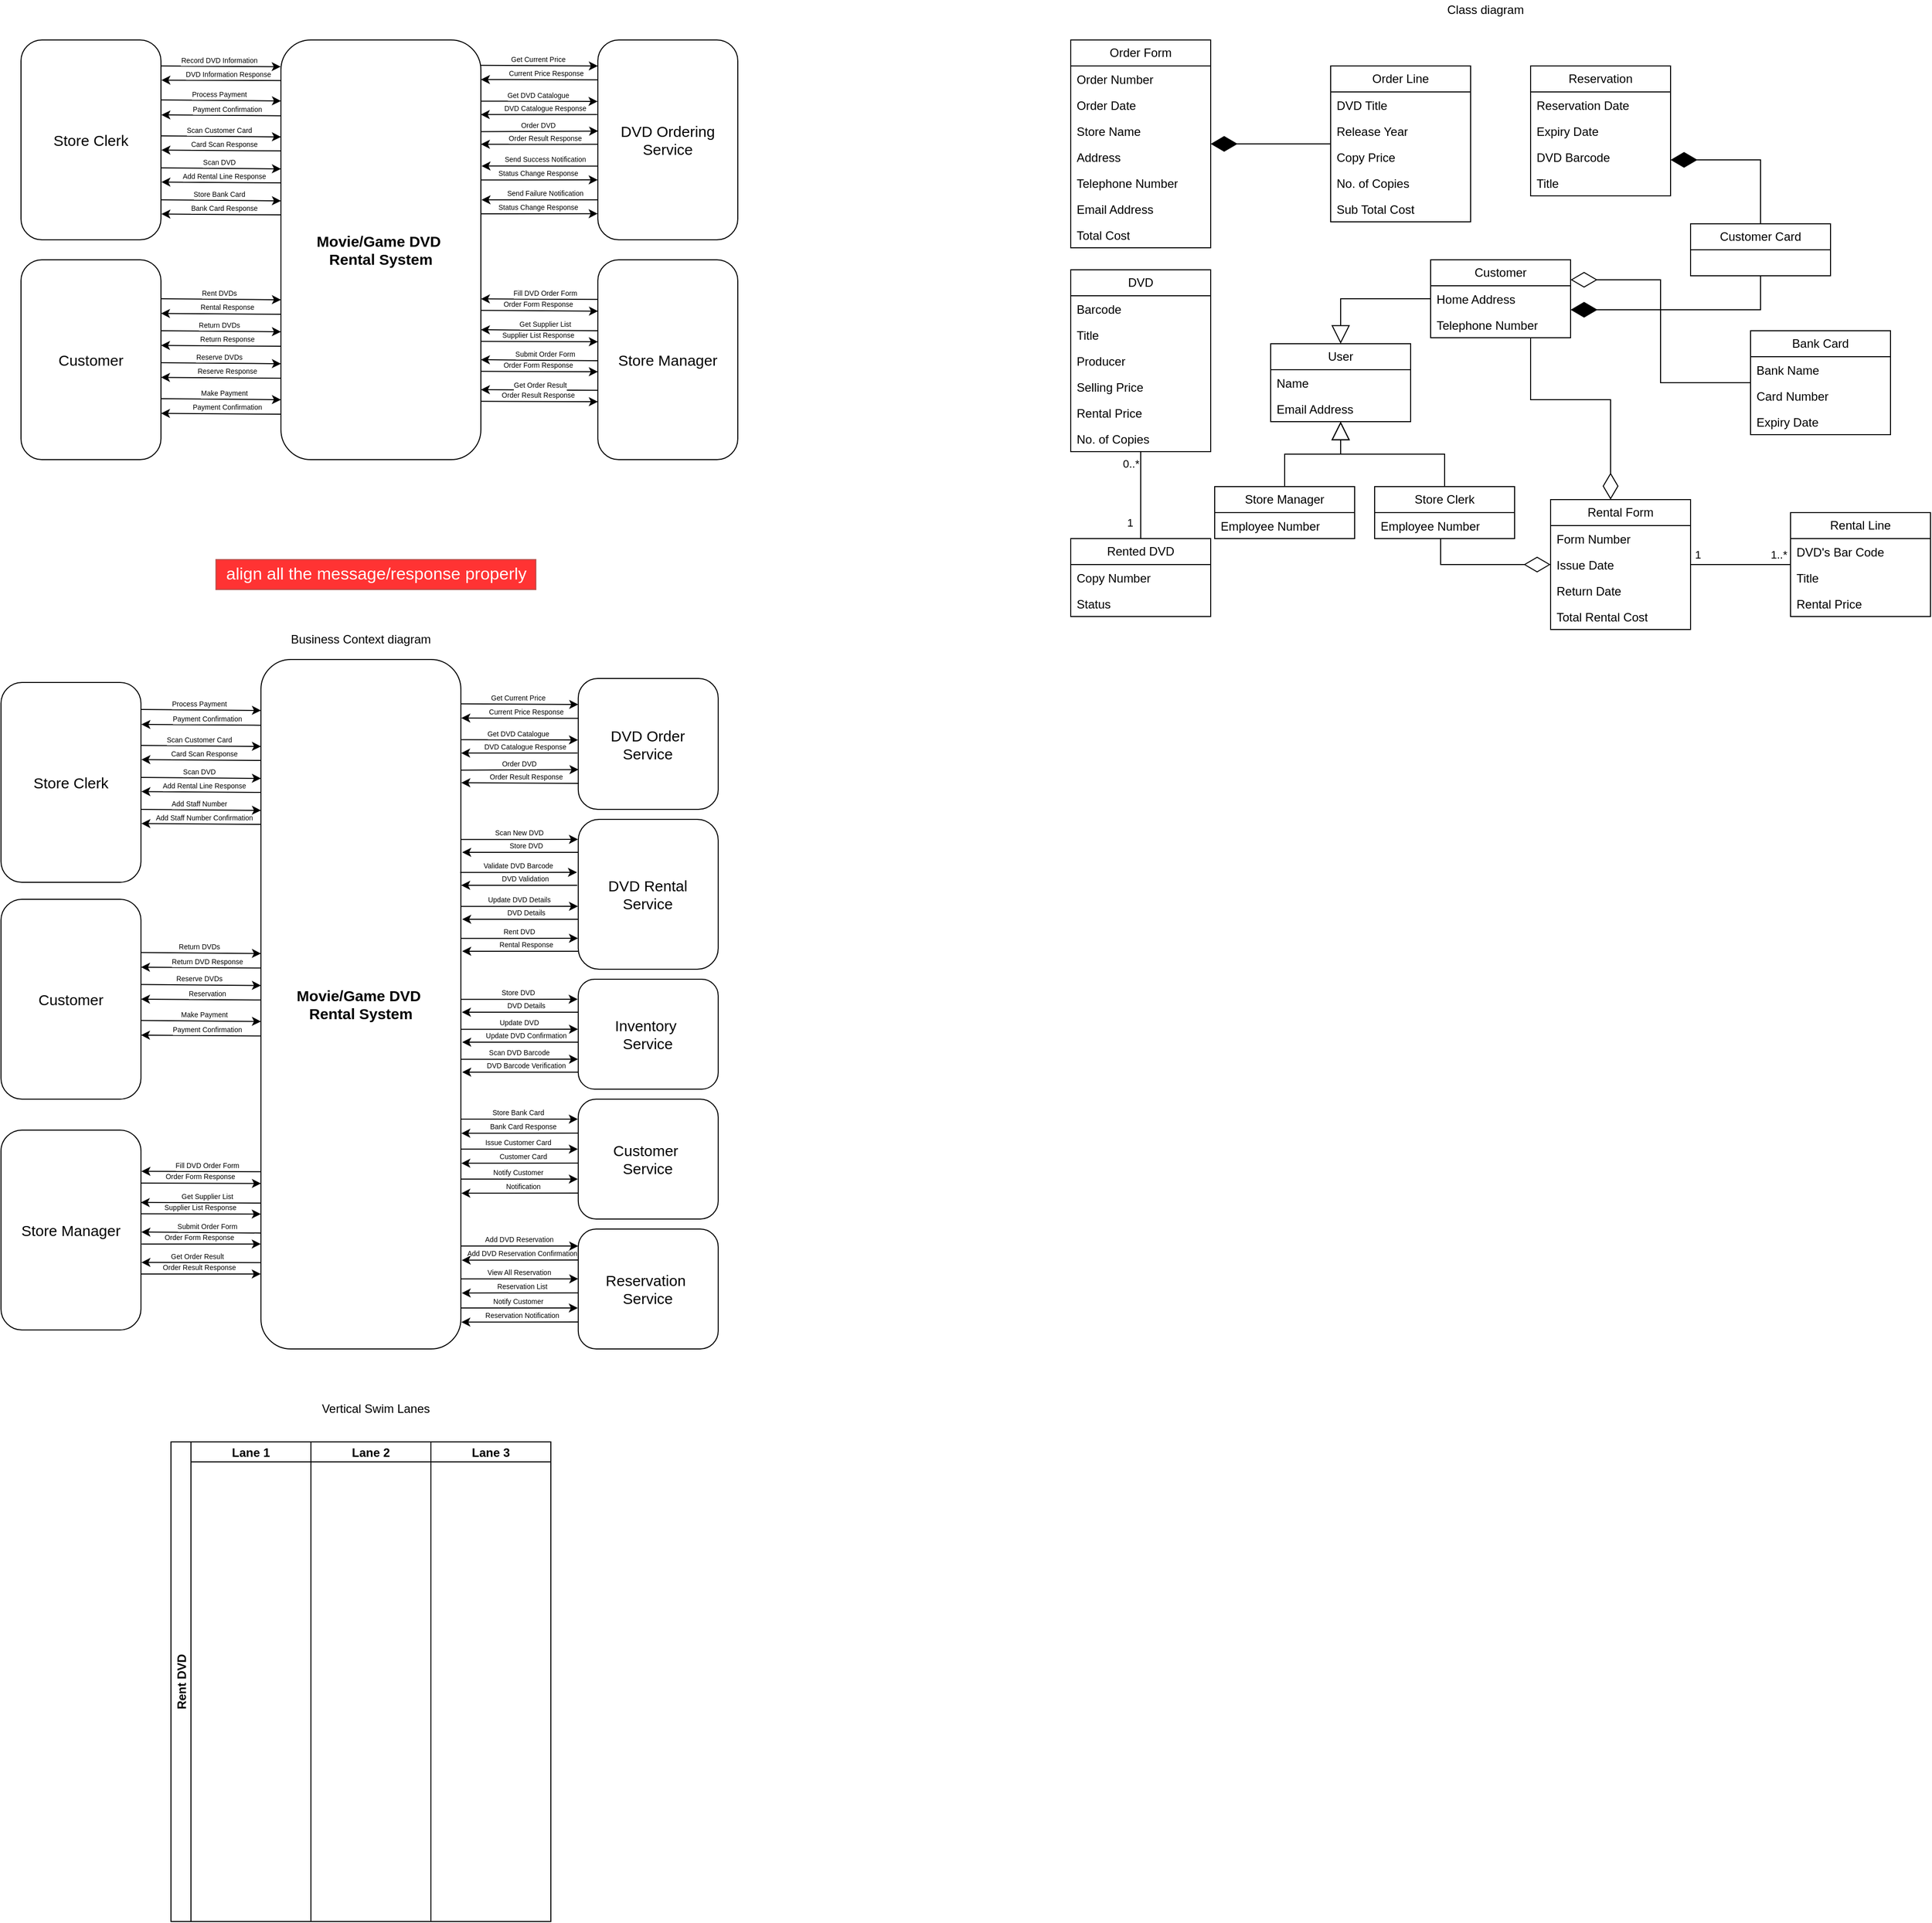 <mxfile version="25.0.3">
  <diagram name="Page-1" id="wjQeGYI749mV24C6U2fJ">
    <mxGraphModel dx="2100" dy="1082" grid="1" gridSize="10" guides="1" tooltips="1" connect="1" arrows="1" fold="1" page="1" pageScale="1" pageWidth="850" pageHeight="1100" math="0" shadow="0">
      <root>
        <mxCell id="0" />
        <mxCell id="1" parent="0" />
        <mxCell id="tb72shasFinZ9iTaUBC0-1" value="Movie/Game&amp;nbsp;&lt;span style=&quot;background-color: initial;&quot;&gt;DVD&amp;nbsp;&lt;/span&gt;&lt;div&gt;Rental System&lt;/div&gt;" style="rounded=1;whiteSpace=wrap;html=1;fontStyle=1;fontSize=15;" parent="1" vertex="1">
          <mxGeometry x="310" y="60" width="200" height="420" as="geometry" />
        </mxCell>
        <mxCell id="tb72shasFinZ9iTaUBC0-2" value="DVD Ordering Service" style="rounded=1;whiteSpace=wrap;html=1;fontStyle=0;fontSize=15;" parent="1" vertex="1">
          <mxGeometry x="627" y="60" width="140" height="200" as="geometry" />
        </mxCell>
        <mxCell id="tb72shasFinZ9iTaUBC0-3" style="rounded=0;orthogonalLoop=1;jettySize=auto;html=1;exitX=0.998;exitY=0.07;exitDx=0;exitDy=0;exitPerimeter=0;entryX=0;entryY=0.25;entryDx=0;entryDy=0;" parent="1" edge="1">
          <mxGeometry relative="1" as="geometry">
            <mxPoint x="509.6" y="85.4" as="sourcePoint" />
            <mxPoint x="627" y="86" as="targetPoint" />
          </mxGeometry>
        </mxCell>
        <mxCell id="tb72shasFinZ9iTaUBC0-4" value="Get Current Price" style="edgeLabel;html=1;align=center;verticalAlign=middle;resizable=0;points=[];fontSize=7;" parent="tb72shasFinZ9iTaUBC0-3" vertex="1" connectable="0">
          <mxGeometry x="-0.284" relative="1" as="geometry">
            <mxPoint x="15" y="-6" as="offset" />
          </mxGeometry>
        </mxCell>
        <mxCell id="tb72shasFinZ9iTaUBC0-5" style="rounded=0;orthogonalLoop=1;jettySize=auto;html=1;exitX=0.003;exitY=0.366;exitDx=0;exitDy=0;exitPerimeter=0;entryX=1;entryY=0.099;entryDx=0;entryDy=0;entryPerimeter=0;" parent="1" edge="1">
          <mxGeometry relative="1" as="geometry">
            <mxPoint x="627.42" y="99.92" as="sourcePoint" />
            <mxPoint x="510" y="99.58" as="targetPoint" />
          </mxGeometry>
        </mxCell>
        <mxCell id="tb72shasFinZ9iTaUBC0-6" value="Current Price Response" style="edgeLabel;html=1;align=center;verticalAlign=middle;resizable=0;points=[];fontSize=7;" parent="tb72shasFinZ9iTaUBC0-5" vertex="1" connectable="0">
          <mxGeometry x="-0.284" relative="1" as="geometry">
            <mxPoint x="-11" y="-6" as="offset" />
          </mxGeometry>
        </mxCell>
        <mxCell id="tb72shasFinZ9iTaUBC0-7" style="rounded=0;orthogonalLoop=1;jettySize=auto;html=1;exitX=1.001;exitY=0.16;exitDx=0;exitDy=0;exitPerimeter=0;entryX=-0.002;entryY=0.563;entryDx=0;entryDy=0;entryPerimeter=0;" parent="1" edge="1">
          <mxGeometry relative="1" as="geometry">
            <mxPoint x="510.2" y="121.2" as="sourcePoint" />
            <mxPoint x="626.72" y="121.56" as="targetPoint" />
          </mxGeometry>
        </mxCell>
        <mxCell id="tb72shasFinZ9iTaUBC0-8" value="Get DVD Catalogue" style="edgeLabel;html=1;align=center;verticalAlign=middle;resizable=0;points=[];fontSize=7;" parent="tb72shasFinZ9iTaUBC0-7" vertex="1" connectable="0">
          <mxGeometry x="-0.284" relative="1" as="geometry">
            <mxPoint x="15" y="-6" as="offset" />
          </mxGeometry>
        </mxCell>
        <mxCell id="tb72shasFinZ9iTaUBC0-9" style="rounded=0;orthogonalLoop=1;jettySize=auto;html=1;exitX=-0.005;exitY=0.672;exitDx=0;exitDy=0;exitPerimeter=0;entryX=0.999;entryY=0.192;entryDx=0;entryDy=0;entryPerimeter=0;" parent="1" edge="1">
          <mxGeometry relative="1" as="geometry">
            <mxPoint x="626.3" y="134.64" as="sourcePoint" />
            <mxPoint x="509.8" y="134.64" as="targetPoint" />
          </mxGeometry>
        </mxCell>
        <mxCell id="tb72shasFinZ9iTaUBC0-10" value="DVD Catalogue Response" style="edgeLabel;html=1;align=center;verticalAlign=middle;resizable=0;points=[];fontSize=7;" parent="tb72shasFinZ9iTaUBC0-9" vertex="1" connectable="0">
          <mxGeometry x="-0.284" relative="1" as="geometry">
            <mxPoint x="-11" y="-6" as="offset" />
          </mxGeometry>
        </mxCell>
        <mxCell id="tb72shasFinZ9iTaUBC0-13" style="rounded=0;orthogonalLoop=1;jettySize=auto;html=1;exitX=1;exitY=0.228;exitDx=0;exitDy=0;exitPerimeter=0;entryX=0.002;entryY=0.793;entryDx=0;entryDy=0;entryPerimeter=0;" parent="1" edge="1">
          <mxGeometry relative="1" as="geometry">
            <mxPoint x="510" y="151.76" as="sourcePoint" />
            <mxPoint x="627.28" y="151.16" as="targetPoint" />
          </mxGeometry>
        </mxCell>
        <mxCell id="tb72shasFinZ9iTaUBC0-14" value="Order DVD" style="edgeLabel;html=1;align=center;verticalAlign=middle;resizable=0;points=[];fontSize=7;" parent="tb72shasFinZ9iTaUBC0-13" vertex="1" connectable="0">
          <mxGeometry x="-0.284" relative="1" as="geometry">
            <mxPoint x="15" y="-6" as="offset" />
          </mxGeometry>
        </mxCell>
        <mxCell id="tb72shasFinZ9iTaUBC0-15" style="rounded=0;orthogonalLoop=1;jettySize=auto;html=1;exitX=-0.002;exitY=0.522;exitDx=0;exitDy=0;exitPerimeter=0;entryX=1;entryY=0.258;entryDx=0;entryDy=0;entryPerimeter=0;" parent="1" source="tb72shasFinZ9iTaUBC0-2" edge="1">
          <mxGeometry relative="1" as="geometry">
            <mxPoint x="628.12" y="164.36" as="sourcePoint" />
            <mxPoint x="510" y="164.36" as="targetPoint" />
          </mxGeometry>
        </mxCell>
        <mxCell id="tb72shasFinZ9iTaUBC0-16" value="Order Result Response" style="edgeLabel;html=1;align=center;verticalAlign=middle;resizable=0;points=[];fontSize=7;" parent="tb72shasFinZ9iTaUBC0-15" vertex="1" connectable="0">
          <mxGeometry x="-0.284" relative="1" as="geometry">
            <mxPoint x="-11" y="-6" as="offset" />
          </mxGeometry>
        </mxCell>
        <mxCell id="tb72shasFinZ9iTaUBC0-17" value="Store Clerk" style="rounded=1;whiteSpace=wrap;html=1;fontStyle=0;fontSize=15;" parent="1" vertex="1">
          <mxGeometry x="50" y="60" width="140" height="200" as="geometry" />
        </mxCell>
        <mxCell id="tb72shasFinZ9iTaUBC0-18" value="Customer" style="rounded=1;whiteSpace=wrap;html=1;fontStyle=0;fontSize=15;" parent="1" vertex="1">
          <mxGeometry x="50" y="280" width="140" height="200" as="geometry" />
        </mxCell>
        <mxCell id="tb72shasFinZ9iTaUBC0-19" value="Store Manager" style="rounded=1;whiteSpace=wrap;html=1;fontStyle=0;fontSize=15;" parent="1" vertex="1">
          <mxGeometry x="627" y="280" width="140" height="200" as="geometry" />
        </mxCell>
        <mxCell id="tb72shasFinZ9iTaUBC0-20" style="rounded=0;orthogonalLoop=1;jettySize=auto;html=1;exitX=-0.001;exitY=0.198;exitDx=0;exitDy=0;exitPerimeter=0;entryX=1;entryY=0.617;entryDx=0;entryDy=0;entryPerimeter=0;" parent="1" source="tb72shasFinZ9iTaUBC0-19" target="tb72shasFinZ9iTaUBC0-1" edge="1">
          <mxGeometry relative="1" as="geometry">
            <mxPoint x="628.12" y="320" as="sourcePoint" />
            <mxPoint x="510" y="320" as="targetPoint" />
          </mxGeometry>
        </mxCell>
        <mxCell id="tb72shasFinZ9iTaUBC0-21" value="Fill DVD Order Form" style="edgeLabel;html=1;align=center;verticalAlign=middle;resizable=0;points=[];fontSize=7;" parent="tb72shasFinZ9iTaUBC0-20" vertex="1" connectable="0">
          <mxGeometry x="-0.284" relative="1" as="geometry">
            <mxPoint x="-11" y="-6" as="offset" />
          </mxGeometry>
        </mxCell>
        <mxCell id="tb72shasFinZ9iTaUBC0-22" style="rounded=0;orthogonalLoop=1;jettySize=auto;html=1;exitX=1;exitY=0.228;exitDx=0;exitDy=0;exitPerimeter=0;entryX=0.001;entryY=0.257;entryDx=0;entryDy=0;entryPerimeter=0;" parent="1" target="tb72shasFinZ9iTaUBC0-19" edge="1">
          <mxGeometry relative="1" as="geometry">
            <mxPoint x="510" y="330.6" as="sourcePoint" />
            <mxPoint x="627.28" y="330" as="targetPoint" />
          </mxGeometry>
        </mxCell>
        <mxCell id="tb72shasFinZ9iTaUBC0-23" value="Order Form Response" style="edgeLabel;html=1;align=center;verticalAlign=middle;resizable=0;points=[];fontSize=7;" parent="tb72shasFinZ9iTaUBC0-22" vertex="1" connectable="0">
          <mxGeometry x="-0.284" relative="1" as="geometry">
            <mxPoint x="15" y="-6" as="offset" />
          </mxGeometry>
        </mxCell>
        <mxCell id="tb72shasFinZ9iTaUBC0-24" style="rounded=0;orthogonalLoop=1;jettySize=auto;html=1;exitX=-0.001;exitY=0.198;exitDx=0;exitDy=0;exitPerimeter=0;entryX=1;entryY=0.617;entryDx=0;entryDy=0;entryPerimeter=0;" parent="1" edge="1">
          <mxGeometry relative="1" as="geometry">
            <mxPoint x="627" y="351" as="sourcePoint" />
            <mxPoint x="510" y="350" as="targetPoint" />
          </mxGeometry>
        </mxCell>
        <mxCell id="tb72shasFinZ9iTaUBC0-25" value="Get Supplier List" style="edgeLabel;html=1;align=center;verticalAlign=middle;resizable=0;points=[];fontSize=7;" parent="tb72shasFinZ9iTaUBC0-24" vertex="1" connectable="0">
          <mxGeometry x="-0.284" relative="1" as="geometry">
            <mxPoint x="-11" y="-6" as="offset" />
          </mxGeometry>
        </mxCell>
        <mxCell id="tb72shasFinZ9iTaUBC0-26" style="rounded=0;orthogonalLoop=1;jettySize=auto;html=1;exitX=1;exitY=0.228;exitDx=0;exitDy=0;exitPerimeter=0;entryX=0.001;entryY=0.257;entryDx=0;entryDy=0;entryPerimeter=0;" parent="1" edge="1">
          <mxGeometry relative="1" as="geometry">
            <mxPoint x="510" y="361.6" as="sourcePoint" />
            <mxPoint x="627" y="362" as="targetPoint" />
          </mxGeometry>
        </mxCell>
        <mxCell id="tb72shasFinZ9iTaUBC0-27" value="Supplier List Response" style="edgeLabel;html=1;align=center;verticalAlign=middle;resizable=0;points=[];fontSize=7;" parent="tb72shasFinZ9iTaUBC0-26" vertex="1" connectable="0">
          <mxGeometry x="-0.284" relative="1" as="geometry">
            <mxPoint x="15" y="-6" as="offset" />
          </mxGeometry>
        </mxCell>
        <mxCell id="tb72shasFinZ9iTaUBC0-28" style="rounded=0;orthogonalLoop=1;jettySize=auto;html=1;exitX=-0.001;exitY=0.198;exitDx=0;exitDy=0;exitPerimeter=0;entryX=1;entryY=0.617;entryDx=0;entryDy=0;entryPerimeter=0;" parent="1" edge="1">
          <mxGeometry relative="1" as="geometry">
            <mxPoint x="627" y="381" as="sourcePoint" />
            <mxPoint x="510" y="380" as="targetPoint" />
          </mxGeometry>
        </mxCell>
        <mxCell id="tb72shasFinZ9iTaUBC0-29" value="Submit Order Form" style="edgeLabel;html=1;align=center;verticalAlign=middle;resizable=0;points=[];fontSize=7;" parent="tb72shasFinZ9iTaUBC0-28" vertex="1" connectable="0">
          <mxGeometry x="-0.284" relative="1" as="geometry">
            <mxPoint x="-11" y="-6" as="offset" />
          </mxGeometry>
        </mxCell>
        <mxCell id="tb72shasFinZ9iTaUBC0-30" style="rounded=0;orthogonalLoop=1;jettySize=auto;html=1;exitX=1;exitY=0.228;exitDx=0;exitDy=0;exitPerimeter=0;entryX=0.001;entryY=0.257;entryDx=0;entryDy=0;entryPerimeter=0;" parent="1" edge="1">
          <mxGeometry relative="1" as="geometry">
            <mxPoint x="510" y="391.6" as="sourcePoint" />
            <mxPoint x="627" y="392" as="targetPoint" />
          </mxGeometry>
        </mxCell>
        <mxCell id="tb72shasFinZ9iTaUBC0-31" value="Order Form Response" style="edgeLabel;html=1;align=center;verticalAlign=middle;resizable=0;points=[];fontSize=7;" parent="tb72shasFinZ9iTaUBC0-30" vertex="1" connectable="0">
          <mxGeometry x="-0.284" relative="1" as="geometry">
            <mxPoint x="15" y="-6" as="offset" />
          </mxGeometry>
        </mxCell>
        <mxCell id="tb72shasFinZ9iTaUBC0-32" style="rounded=0;orthogonalLoop=1;jettySize=auto;html=1;entryX=-0.001;entryY=0.6;entryDx=0;entryDy=0;entryPerimeter=0;exitX=1;exitY=0.286;exitDx=0;exitDy=0;exitPerimeter=0;" parent="1" edge="1">
          <mxGeometry relative="1" as="geometry">
            <mxPoint x="510" y="200.12" as="sourcePoint" />
            <mxPoint x="626.86" y="200" as="targetPoint" />
          </mxGeometry>
        </mxCell>
        <mxCell id="tb72shasFinZ9iTaUBC0-33" value="Status Change Response" style="edgeLabel;html=1;align=center;verticalAlign=middle;resizable=0;points=[];fontSize=7;" parent="tb72shasFinZ9iTaUBC0-32" vertex="1" connectable="0">
          <mxGeometry x="-0.284" relative="1" as="geometry">
            <mxPoint x="15" y="-6" as="offset" />
          </mxGeometry>
        </mxCell>
        <mxCell id="tb72shasFinZ9iTaUBC0-34" style="rounded=0;orthogonalLoop=1;jettySize=auto;html=1;exitX=-0.002;exitY=0.666;exitDx=0;exitDy=0;exitPerimeter=0;entryX=1.003;entryY=0.317;entryDx=0;entryDy=0;entryPerimeter=0;" parent="1" edge="1">
          <mxGeometry relative="1" as="geometry">
            <mxPoint x="626.72" y="186.2" as="sourcePoint" />
            <mxPoint x="510.6" y="186.14" as="targetPoint" />
          </mxGeometry>
        </mxCell>
        <mxCell id="tb72shasFinZ9iTaUBC0-35" value="Send Success Notification" style="edgeLabel;html=1;align=center;verticalAlign=middle;resizable=0;points=[];fontSize=7;" parent="tb72shasFinZ9iTaUBC0-34" vertex="1" connectable="0">
          <mxGeometry x="-0.284" relative="1" as="geometry">
            <mxPoint x="-11" y="-6" as="offset" />
          </mxGeometry>
        </mxCell>
        <mxCell id="tb72shasFinZ9iTaUBC0-36" style="rounded=0;orthogonalLoop=1;jettySize=auto;html=1;exitX=-0.002;exitY=0.666;exitDx=0;exitDy=0;exitPerimeter=0;entryX=1.003;entryY=0.317;entryDx=0;entryDy=0;entryPerimeter=0;" parent="1" edge="1">
          <mxGeometry relative="1" as="geometry">
            <mxPoint x="626.72" y="220.06" as="sourcePoint" />
            <mxPoint x="510.6" y="220" as="targetPoint" />
          </mxGeometry>
        </mxCell>
        <mxCell id="tb72shasFinZ9iTaUBC0-37" value="Send Failure Notification" style="edgeLabel;html=1;align=center;verticalAlign=middle;resizable=0;points=[];fontSize=7;" parent="tb72shasFinZ9iTaUBC0-36" vertex="1" connectable="0">
          <mxGeometry x="-0.284" relative="1" as="geometry">
            <mxPoint x="-11" y="-6" as="offset" />
          </mxGeometry>
        </mxCell>
        <mxCell id="tb72shasFinZ9iTaUBC0-38" style="rounded=0;orthogonalLoop=1;jettySize=auto;html=1;entryX=-0.001;entryY=0.6;entryDx=0;entryDy=0;entryPerimeter=0;exitX=1;exitY=0.286;exitDx=0;exitDy=0;exitPerimeter=0;" parent="1" edge="1">
          <mxGeometry relative="1" as="geometry">
            <mxPoint x="510" y="233.98" as="sourcePoint" />
            <mxPoint x="626.86" y="233.86" as="targetPoint" />
          </mxGeometry>
        </mxCell>
        <mxCell id="tb72shasFinZ9iTaUBC0-39" value="Status Change Response" style="edgeLabel;html=1;align=center;verticalAlign=middle;resizable=0;points=[];fontSize=7;" parent="tb72shasFinZ9iTaUBC0-38" vertex="1" connectable="0">
          <mxGeometry x="-0.284" relative="1" as="geometry">
            <mxPoint x="15" y="-6" as="offset" />
          </mxGeometry>
        </mxCell>
        <mxCell id="tb72shasFinZ9iTaUBC0-40" style="rounded=0;orthogonalLoop=1;jettySize=auto;html=1;exitX=-0.001;exitY=0.653;exitDx=0;exitDy=0;exitPerimeter=0;entryX=1;entryY=0.617;entryDx=0;entryDy=0;entryPerimeter=0;" parent="1" source="tb72shasFinZ9iTaUBC0-19" edge="1">
          <mxGeometry relative="1" as="geometry">
            <mxPoint x="627" y="411" as="sourcePoint" />
            <mxPoint x="510" y="410" as="targetPoint" />
          </mxGeometry>
        </mxCell>
        <mxCell id="tb72shasFinZ9iTaUBC0-41" value="Get Order Result" style="edgeLabel;html=1;align=center;verticalAlign=middle;resizable=0;points=[];fontSize=7;" parent="tb72shasFinZ9iTaUBC0-40" vertex="1" connectable="0">
          <mxGeometry x="-0.284" relative="1" as="geometry">
            <mxPoint x="-16" y="-5" as="offset" />
          </mxGeometry>
        </mxCell>
        <mxCell id="tb72shasFinZ9iTaUBC0-42" style="rounded=0;orthogonalLoop=1;jettySize=auto;html=1;exitX=1;exitY=0.228;exitDx=0;exitDy=0;exitPerimeter=0;entryX=0.001;entryY=0.257;entryDx=0;entryDy=0;entryPerimeter=0;" parent="1" edge="1">
          <mxGeometry relative="1" as="geometry">
            <mxPoint x="510" y="421.6" as="sourcePoint" />
            <mxPoint x="627" y="422" as="targetPoint" />
          </mxGeometry>
        </mxCell>
        <mxCell id="tb72shasFinZ9iTaUBC0-43" value="Order Result Response" style="edgeLabel;html=1;align=center;verticalAlign=middle;resizable=0;points=[];fontSize=7;" parent="tb72shasFinZ9iTaUBC0-42" vertex="1" connectable="0">
          <mxGeometry x="-0.284" relative="1" as="geometry">
            <mxPoint x="15" y="-6" as="offset" />
          </mxGeometry>
        </mxCell>
        <mxCell id="tb72shasFinZ9iTaUBC0-45" style="rounded=0;orthogonalLoop=1;jettySize=auto;html=1;exitX=0.998;exitY=0.07;exitDx=0;exitDy=0;exitPerimeter=0;entryX=-0.001;entryY=0.097;entryDx=0;entryDy=0;entryPerimeter=0;" parent="1" edge="1">
          <mxGeometry relative="1" as="geometry">
            <mxPoint x="190" y="86.0" as="sourcePoint" />
            <mxPoint x="309.8" y="86.74" as="targetPoint" />
          </mxGeometry>
        </mxCell>
        <mxCell id="tb72shasFinZ9iTaUBC0-46" value="Record DVD Information" style="edgeLabel;html=1;align=center;verticalAlign=middle;resizable=0;points=[];fontSize=7;" parent="tb72shasFinZ9iTaUBC0-45" vertex="1" connectable="0">
          <mxGeometry x="-0.284" relative="1" as="geometry">
            <mxPoint x="15" y="-6" as="offset" />
          </mxGeometry>
        </mxCell>
        <mxCell id="tb72shasFinZ9iTaUBC0-47" style="rounded=0;orthogonalLoop=1;jettySize=auto;html=1;exitX=-0.001;exitY=0.13;exitDx=0;exitDy=0;exitPerimeter=0;entryX=1;entryY=0.099;entryDx=0;entryDy=0;entryPerimeter=0;" parent="1" edge="1">
          <mxGeometry relative="1" as="geometry">
            <mxPoint x="309.8" y="100.6" as="sourcePoint" />
            <mxPoint x="190.4" y="100.18" as="targetPoint" />
          </mxGeometry>
        </mxCell>
        <mxCell id="tb72shasFinZ9iTaUBC0-48" value="DVD Information Response" style="edgeLabel;html=1;align=center;verticalAlign=middle;resizable=0;points=[];fontSize=7;" parent="tb72shasFinZ9iTaUBC0-47" vertex="1" connectable="0">
          <mxGeometry x="-0.284" relative="1" as="geometry">
            <mxPoint x="-11" y="-6" as="offset" />
          </mxGeometry>
        </mxCell>
        <mxCell id="tb72shasFinZ9iTaUBC0-49" style="rounded=0;orthogonalLoop=1;jettySize=auto;html=1;exitX=0.998;exitY=0.07;exitDx=0;exitDy=0;exitPerimeter=0;entryX=-0.001;entryY=0.097;entryDx=0;entryDy=0;entryPerimeter=0;" parent="1" edge="1">
          <mxGeometry relative="1" as="geometry">
            <mxPoint x="190" y="120.0" as="sourcePoint" />
            <mxPoint x="310" y="121" as="targetPoint" />
          </mxGeometry>
        </mxCell>
        <mxCell id="tb72shasFinZ9iTaUBC0-50" value="Process Payment" style="edgeLabel;html=1;align=center;verticalAlign=middle;resizable=0;points=[];fontSize=7;" parent="tb72shasFinZ9iTaUBC0-49" vertex="1" connectable="0">
          <mxGeometry x="-0.284" relative="1" as="geometry">
            <mxPoint x="15" y="-6" as="offset" />
          </mxGeometry>
        </mxCell>
        <mxCell id="tb72shasFinZ9iTaUBC0-51" style="rounded=0;orthogonalLoop=1;jettySize=auto;html=1;exitX=-0.001;exitY=0.13;exitDx=0;exitDy=0;exitPerimeter=0;entryX=1;entryY=0.099;entryDx=0;entryDy=0;entryPerimeter=0;" parent="1" edge="1">
          <mxGeometry relative="1" as="geometry">
            <mxPoint x="310" y="135.82" as="sourcePoint" />
            <mxPoint x="190.4" y="135.0" as="targetPoint" />
          </mxGeometry>
        </mxCell>
        <mxCell id="tb72shasFinZ9iTaUBC0-52" value="Payment Confirmation" style="edgeLabel;html=1;align=center;verticalAlign=middle;resizable=0;points=[];fontSize=7;" parent="tb72shasFinZ9iTaUBC0-51" vertex="1" connectable="0">
          <mxGeometry x="-0.284" relative="1" as="geometry">
            <mxPoint x="-11" y="-6" as="offset" />
          </mxGeometry>
        </mxCell>
        <mxCell id="tb72shasFinZ9iTaUBC0-53" style="rounded=0;orthogonalLoop=1;jettySize=auto;html=1;exitX=-0.001;exitY=0.13;exitDx=0;exitDy=0;exitPerimeter=0;entryX=1;entryY=0.099;entryDx=0;entryDy=0;entryPerimeter=0;" parent="1" edge="1">
          <mxGeometry relative="1" as="geometry">
            <mxPoint x="309.6" y="434.5" as="sourcePoint" />
            <mxPoint x="190.0" y="433.68" as="targetPoint" />
          </mxGeometry>
        </mxCell>
        <mxCell id="tb72shasFinZ9iTaUBC0-54" value="Payment Confirmation" style="edgeLabel;html=1;align=center;verticalAlign=middle;resizable=0;points=[];fontSize=7;" parent="tb72shasFinZ9iTaUBC0-53" vertex="1" connectable="0">
          <mxGeometry x="-0.284" relative="1" as="geometry">
            <mxPoint x="-11" y="-6" as="offset" />
          </mxGeometry>
        </mxCell>
        <mxCell id="tb72shasFinZ9iTaUBC0-55" style="rounded=0;orthogonalLoop=1;jettySize=auto;html=1;exitX=0.998;exitY=0.07;exitDx=0;exitDy=0;exitPerimeter=0;entryX=-0.001;entryY=0.097;entryDx=0;entryDy=0;entryPerimeter=0;" parent="1" edge="1">
          <mxGeometry relative="1" as="geometry">
            <mxPoint x="190" y="419.0" as="sourcePoint" />
            <mxPoint x="310" y="420" as="targetPoint" />
          </mxGeometry>
        </mxCell>
        <mxCell id="tb72shasFinZ9iTaUBC0-56" value="Make Payment" style="edgeLabel;html=1;align=center;verticalAlign=middle;resizable=0;points=[];fontSize=7;" parent="tb72shasFinZ9iTaUBC0-55" vertex="1" connectable="0">
          <mxGeometry x="-0.284" relative="1" as="geometry">
            <mxPoint x="20" y="-6" as="offset" />
          </mxGeometry>
        </mxCell>
        <mxCell id="tb72shasFinZ9iTaUBC0-57" style="rounded=0;orthogonalLoop=1;jettySize=auto;html=1;exitX=-0.001;exitY=0.13;exitDx=0;exitDy=0;exitPerimeter=0;entryX=1;entryY=0.099;entryDx=0;entryDy=0;entryPerimeter=0;" parent="1" edge="1">
          <mxGeometry relative="1" as="geometry">
            <mxPoint x="310" y="171" as="sourcePoint" />
            <mxPoint x="190.4" y="170.18" as="targetPoint" />
          </mxGeometry>
        </mxCell>
        <mxCell id="tb72shasFinZ9iTaUBC0-58" value="Card Scan Response" style="edgeLabel;html=1;align=center;verticalAlign=middle;resizable=0;points=[];fontSize=7;" parent="tb72shasFinZ9iTaUBC0-57" vertex="1" connectable="0">
          <mxGeometry x="-0.284" relative="1" as="geometry">
            <mxPoint x="-14" y="-6" as="offset" />
          </mxGeometry>
        </mxCell>
        <mxCell id="tb72shasFinZ9iTaUBC0-59" style="rounded=0;orthogonalLoop=1;jettySize=auto;html=1;exitX=0.998;exitY=0.07;exitDx=0;exitDy=0;exitPerimeter=0;entryX=-0.001;entryY=0.097;entryDx=0;entryDy=0;entryPerimeter=0;" parent="1" edge="1">
          <mxGeometry relative="1" as="geometry">
            <mxPoint x="190" y="156.0" as="sourcePoint" />
            <mxPoint x="310" y="157" as="targetPoint" />
          </mxGeometry>
        </mxCell>
        <mxCell id="tb72shasFinZ9iTaUBC0-60" value="Scan Customer Card" style="edgeLabel;html=1;align=center;verticalAlign=middle;resizable=0;points=[];fontSize=7;" parent="tb72shasFinZ9iTaUBC0-59" vertex="1" connectable="0">
          <mxGeometry x="-0.284" relative="1" as="geometry">
            <mxPoint x="15" y="-6" as="offset" />
          </mxGeometry>
        </mxCell>
        <mxCell id="tb72shasFinZ9iTaUBC0-61" style="rounded=0;orthogonalLoop=1;jettySize=auto;html=1;exitX=-0.001;exitY=0.13;exitDx=0;exitDy=0;exitPerimeter=0;entryX=1;entryY=0.099;entryDx=0;entryDy=0;entryPerimeter=0;" parent="1" edge="1">
          <mxGeometry relative="1" as="geometry">
            <mxPoint x="310" y="203" as="sourcePoint" />
            <mxPoint x="190.4" y="202.18" as="targetPoint" />
          </mxGeometry>
        </mxCell>
        <mxCell id="tb72shasFinZ9iTaUBC0-62" value="Add Rental Line Response" style="edgeLabel;html=1;align=center;verticalAlign=middle;resizable=0;points=[];fontSize=7;" parent="tb72shasFinZ9iTaUBC0-61" vertex="1" connectable="0">
          <mxGeometry x="-0.284" relative="1" as="geometry">
            <mxPoint x="-14" y="-6" as="offset" />
          </mxGeometry>
        </mxCell>
        <mxCell id="tb72shasFinZ9iTaUBC0-63" style="rounded=0;orthogonalLoop=1;jettySize=auto;html=1;exitX=0.998;exitY=0.07;exitDx=0;exitDy=0;exitPerimeter=0;entryX=-0.001;entryY=0.097;entryDx=0;entryDy=0;entryPerimeter=0;" parent="1" edge="1">
          <mxGeometry relative="1" as="geometry">
            <mxPoint x="190" y="188.0" as="sourcePoint" />
            <mxPoint x="310" y="189" as="targetPoint" />
          </mxGeometry>
        </mxCell>
        <mxCell id="tb72shasFinZ9iTaUBC0-64" value="Scan DVD" style="edgeLabel;html=1;align=center;verticalAlign=middle;resizable=0;points=[];fontSize=7;" parent="tb72shasFinZ9iTaUBC0-63" vertex="1" connectable="0">
          <mxGeometry x="-0.284" relative="1" as="geometry">
            <mxPoint x="15" y="-6" as="offset" />
          </mxGeometry>
        </mxCell>
        <mxCell id="tb72shasFinZ9iTaUBC0-65" style="rounded=0;orthogonalLoop=1;jettySize=auto;html=1;exitX=0.998;exitY=0.07;exitDx=0;exitDy=0;exitPerimeter=0;entryX=-0.001;entryY=0.097;entryDx=0;entryDy=0;entryPerimeter=0;" parent="1" edge="1">
          <mxGeometry relative="1" as="geometry">
            <mxPoint x="190" y="220.0" as="sourcePoint" />
            <mxPoint x="310" y="221" as="targetPoint" />
          </mxGeometry>
        </mxCell>
        <mxCell id="tb72shasFinZ9iTaUBC0-66" value="Store Bank Card" style="edgeLabel;html=1;align=center;verticalAlign=middle;resizable=0;points=[];fontSize=7;" parent="tb72shasFinZ9iTaUBC0-65" vertex="1" connectable="0">
          <mxGeometry x="-0.284" relative="1" as="geometry">
            <mxPoint x="15" y="-6" as="offset" />
          </mxGeometry>
        </mxCell>
        <mxCell id="tb72shasFinZ9iTaUBC0-67" style="rounded=0;orthogonalLoop=1;jettySize=auto;html=1;exitX=-0.001;exitY=0.13;exitDx=0;exitDy=0;exitPerimeter=0;entryX=1;entryY=0.099;entryDx=0;entryDy=0;entryPerimeter=0;" parent="1" edge="1">
          <mxGeometry relative="1" as="geometry">
            <mxPoint x="310" y="235" as="sourcePoint" />
            <mxPoint x="190.4" y="234.18" as="targetPoint" />
          </mxGeometry>
        </mxCell>
        <mxCell id="tb72shasFinZ9iTaUBC0-68" value="Bank Card Response" style="edgeLabel;html=1;align=center;verticalAlign=middle;resizable=0;points=[];fontSize=7;" parent="tb72shasFinZ9iTaUBC0-67" vertex="1" connectable="0">
          <mxGeometry x="-0.284" relative="1" as="geometry">
            <mxPoint x="-14" y="-6" as="offset" />
          </mxGeometry>
        </mxCell>
        <mxCell id="tb72shasFinZ9iTaUBC0-69" style="rounded=0;orthogonalLoop=1;jettySize=auto;html=1;exitX=0.998;exitY=0.07;exitDx=0;exitDy=0;exitPerimeter=0;entryX=-0.001;entryY=0.097;entryDx=0;entryDy=0;entryPerimeter=0;" parent="1" edge="1">
          <mxGeometry relative="1" as="geometry">
            <mxPoint x="190" y="319.0" as="sourcePoint" />
            <mxPoint x="310" y="320" as="targetPoint" />
          </mxGeometry>
        </mxCell>
        <mxCell id="tb72shasFinZ9iTaUBC0-70" value="Rent DVDs" style="edgeLabel;html=1;align=center;verticalAlign=middle;resizable=0;points=[];fontSize=7;" parent="tb72shasFinZ9iTaUBC0-69" vertex="1" connectable="0">
          <mxGeometry x="-0.284" relative="1" as="geometry">
            <mxPoint x="15" y="-6" as="offset" />
          </mxGeometry>
        </mxCell>
        <mxCell id="tb72shasFinZ9iTaUBC0-71" style="rounded=0;orthogonalLoop=1;jettySize=auto;html=1;exitX=-0.001;exitY=0.13;exitDx=0;exitDy=0;exitPerimeter=0;entryX=1;entryY=0.099;entryDx=0;entryDy=0;entryPerimeter=0;" parent="1" edge="1">
          <mxGeometry relative="1" as="geometry">
            <mxPoint x="309.6" y="334.5" as="sourcePoint" />
            <mxPoint x="190.0" y="333.68" as="targetPoint" />
          </mxGeometry>
        </mxCell>
        <mxCell id="tb72shasFinZ9iTaUBC0-72" value="Rental Response" style="edgeLabel;html=1;align=center;verticalAlign=middle;resizable=0;points=[];fontSize=7;" parent="tb72shasFinZ9iTaUBC0-71" vertex="1" connectable="0">
          <mxGeometry x="-0.284" relative="1" as="geometry">
            <mxPoint x="-11" y="-6" as="offset" />
          </mxGeometry>
        </mxCell>
        <mxCell id="tb72shasFinZ9iTaUBC0-73" style="rounded=0;orthogonalLoop=1;jettySize=auto;html=1;exitX=-0.001;exitY=0.13;exitDx=0;exitDy=0;exitPerimeter=0;entryX=1;entryY=0.099;entryDx=0;entryDy=0;entryPerimeter=0;" parent="1" edge="1">
          <mxGeometry relative="1" as="geometry">
            <mxPoint x="309.6" y="366.5" as="sourcePoint" />
            <mxPoint x="190.0" y="365.68" as="targetPoint" />
          </mxGeometry>
        </mxCell>
        <mxCell id="tb72shasFinZ9iTaUBC0-74" value="Return Response" style="edgeLabel;html=1;align=center;verticalAlign=middle;resizable=0;points=[];fontSize=7;" parent="tb72shasFinZ9iTaUBC0-73" vertex="1" connectable="0">
          <mxGeometry x="-0.284" relative="1" as="geometry">
            <mxPoint x="-11" y="-6" as="offset" />
          </mxGeometry>
        </mxCell>
        <mxCell id="tb72shasFinZ9iTaUBC0-75" style="rounded=0;orthogonalLoop=1;jettySize=auto;html=1;exitX=0.998;exitY=0.07;exitDx=0;exitDy=0;exitPerimeter=0;entryX=-0.001;entryY=0.097;entryDx=0;entryDy=0;entryPerimeter=0;" parent="1" edge="1">
          <mxGeometry relative="1" as="geometry">
            <mxPoint x="190" y="351.0" as="sourcePoint" />
            <mxPoint x="310" y="352" as="targetPoint" />
          </mxGeometry>
        </mxCell>
        <mxCell id="tb72shasFinZ9iTaUBC0-76" value="Return DVDs" style="edgeLabel;html=1;align=center;verticalAlign=middle;resizable=0;points=[];fontSize=7;" parent="tb72shasFinZ9iTaUBC0-75" vertex="1" connectable="0">
          <mxGeometry x="-0.284" relative="1" as="geometry">
            <mxPoint x="15" y="-6" as="offset" />
          </mxGeometry>
        </mxCell>
        <mxCell id="tb72shasFinZ9iTaUBC0-77" style="rounded=0;orthogonalLoop=1;jettySize=auto;html=1;exitX=-0.001;exitY=0.13;exitDx=0;exitDy=0;exitPerimeter=0;entryX=1;entryY=0.099;entryDx=0;entryDy=0;entryPerimeter=0;" parent="1" edge="1">
          <mxGeometry relative="1" as="geometry">
            <mxPoint x="309.6" y="398.5" as="sourcePoint" />
            <mxPoint x="190.0" y="397.68" as="targetPoint" />
          </mxGeometry>
        </mxCell>
        <mxCell id="tb72shasFinZ9iTaUBC0-78" value="Reserve Response" style="edgeLabel;html=1;align=center;verticalAlign=middle;resizable=0;points=[];fontSize=7;" parent="tb72shasFinZ9iTaUBC0-77" vertex="1" connectable="0">
          <mxGeometry x="-0.284" relative="1" as="geometry">
            <mxPoint x="-11" y="-6" as="offset" />
          </mxGeometry>
        </mxCell>
        <mxCell id="tb72shasFinZ9iTaUBC0-79" style="rounded=0;orthogonalLoop=1;jettySize=auto;html=1;exitX=0.998;exitY=0.07;exitDx=0;exitDy=0;exitPerimeter=0;entryX=-0.001;entryY=0.097;entryDx=0;entryDy=0;entryPerimeter=0;" parent="1" edge="1">
          <mxGeometry relative="1" as="geometry">
            <mxPoint x="190" y="383.0" as="sourcePoint" />
            <mxPoint x="310" y="384" as="targetPoint" />
          </mxGeometry>
        </mxCell>
        <mxCell id="tb72shasFinZ9iTaUBC0-80" value="Reserve DVDs" style="edgeLabel;html=1;align=center;verticalAlign=middle;resizable=0;points=[];fontSize=7;" parent="tb72shasFinZ9iTaUBC0-79" vertex="1" connectable="0">
          <mxGeometry x="-0.284" relative="1" as="geometry">
            <mxPoint x="15" y="-6" as="offset" />
          </mxGeometry>
        </mxCell>
        <mxCell id="tb72shasFinZ9iTaUBC0-81" value="Business Context diagram" style="text;html=1;align=center;verticalAlign=middle;whiteSpace=wrap;rounded=0;" parent="1" vertex="1">
          <mxGeometry x="315" y="650" width="150" height="20" as="geometry" />
        </mxCell>
        <mxCell id="tb72shasFinZ9iTaUBC0-82" value="align all the message/response properly" style="text;html=1;align=center;verticalAlign=middle;resizable=0;points=[];autosize=1;strokeColor=#b85450;fillColor=#FF3333;fontColor=#FFFFFF;fontSize=17;" parent="1" vertex="1">
          <mxGeometry x="245" y="580" width="320" height="30" as="geometry" />
        </mxCell>
        <mxCell id="tb72shasFinZ9iTaUBC0-83" value="Class diagram" style="text;html=1;align=center;verticalAlign=middle;whiteSpace=wrap;rounded=0;" parent="1" vertex="1">
          <mxGeometry x="1440" y="20" width="150" height="20" as="geometry" />
        </mxCell>
        <mxCell id="tb72shasFinZ9iTaUBC0-84" value="Order Form" style="swimlane;fontStyle=0;childLayout=stackLayout;horizontal=1;startSize=26;fillColor=none;horizontalStack=0;resizeParent=1;resizeParentMax=0;resizeLast=0;collapsible=1;marginBottom=0;whiteSpace=wrap;html=1;" parent="1" vertex="1">
          <mxGeometry x="1100" y="60" width="140" height="208" as="geometry" />
        </mxCell>
        <mxCell id="tb72shasFinZ9iTaUBC0-85" value="Order Number" style="text;strokeColor=none;fillColor=none;align=left;verticalAlign=top;spacingLeft=4;spacingRight=4;overflow=hidden;rotatable=0;points=[[0,0.5],[1,0.5]];portConstraint=eastwest;whiteSpace=wrap;html=1;" parent="tb72shasFinZ9iTaUBC0-84" vertex="1">
          <mxGeometry y="26" width="140" height="26" as="geometry" />
        </mxCell>
        <mxCell id="tb72shasFinZ9iTaUBC0-86" value="Order Date" style="text;strokeColor=none;fillColor=none;align=left;verticalAlign=top;spacingLeft=4;spacingRight=4;overflow=hidden;rotatable=0;points=[[0,0.5],[1,0.5]];portConstraint=eastwest;whiteSpace=wrap;html=1;" parent="tb72shasFinZ9iTaUBC0-84" vertex="1">
          <mxGeometry y="52" width="140" height="26" as="geometry" />
        </mxCell>
        <mxCell id="tb72shasFinZ9iTaUBC0-87" value="Store Name" style="text;strokeColor=none;fillColor=none;align=left;verticalAlign=top;spacingLeft=4;spacingRight=4;overflow=hidden;rotatable=0;points=[[0,0.5],[1,0.5]];portConstraint=eastwest;whiteSpace=wrap;html=1;" parent="tb72shasFinZ9iTaUBC0-84" vertex="1">
          <mxGeometry y="78" width="140" height="26" as="geometry" />
        </mxCell>
        <mxCell id="tb72shasFinZ9iTaUBC0-88" value="Address" style="text;strokeColor=none;fillColor=none;align=left;verticalAlign=top;spacingLeft=4;spacingRight=4;overflow=hidden;rotatable=0;points=[[0,0.5],[1,0.5]];portConstraint=eastwest;whiteSpace=wrap;html=1;" parent="tb72shasFinZ9iTaUBC0-84" vertex="1">
          <mxGeometry y="104" width="140" height="26" as="geometry" />
        </mxCell>
        <mxCell id="tb72shasFinZ9iTaUBC0-89" value="Telephone Number" style="text;strokeColor=none;fillColor=none;align=left;verticalAlign=top;spacingLeft=4;spacingRight=4;overflow=hidden;rotatable=0;points=[[0,0.5],[1,0.5]];portConstraint=eastwest;whiteSpace=wrap;html=1;" parent="tb72shasFinZ9iTaUBC0-84" vertex="1">
          <mxGeometry y="130" width="140" height="26" as="geometry" />
        </mxCell>
        <mxCell id="tb72shasFinZ9iTaUBC0-90" value="Email Address" style="text;strokeColor=none;fillColor=none;align=left;verticalAlign=top;spacingLeft=4;spacingRight=4;overflow=hidden;rotatable=0;points=[[0,0.5],[1,0.5]];portConstraint=eastwest;whiteSpace=wrap;html=1;" parent="tb72shasFinZ9iTaUBC0-84" vertex="1">
          <mxGeometry y="156" width="140" height="26" as="geometry" />
        </mxCell>
        <mxCell id="tb72shasFinZ9iTaUBC0-107" value="Total Cost" style="text;strokeColor=none;fillColor=none;align=left;verticalAlign=top;spacingLeft=4;spacingRight=4;overflow=hidden;rotatable=0;points=[[0,0.5],[1,0.5]];portConstraint=eastwest;whiteSpace=wrap;html=1;" parent="tb72shasFinZ9iTaUBC0-84" vertex="1">
          <mxGeometry y="182" width="140" height="26" as="geometry" />
        </mxCell>
        <mxCell id="tb72shasFinZ9iTaUBC0-98" value="Order Line" style="swimlane;fontStyle=0;childLayout=stackLayout;horizontal=1;startSize=26;fillColor=none;horizontalStack=0;resizeParent=1;resizeParentMax=0;resizeLast=0;collapsible=1;marginBottom=0;whiteSpace=wrap;html=1;" parent="1" vertex="1">
          <mxGeometry x="1360" y="86" width="140" height="156" as="geometry" />
        </mxCell>
        <mxCell id="tb72shasFinZ9iTaUBC0-99" value="DVD Title" style="text;strokeColor=none;fillColor=none;align=left;verticalAlign=top;spacingLeft=4;spacingRight=4;overflow=hidden;rotatable=0;points=[[0,0.5],[1,0.5]];portConstraint=eastwest;whiteSpace=wrap;html=1;" parent="tb72shasFinZ9iTaUBC0-98" vertex="1">
          <mxGeometry y="26" width="140" height="26" as="geometry" />
        </mxCell>
        <mxCell id="tb72shasFinZ9iTaUBC0-100" value="Release Year" style="text;strokeColor=none;fillColor=none;align=left;verticalAlign=top;spacingLeft=4;spacingRight=4;overflow=hidden;rotatable=0;points=[[0,0.5],[1,0.5]];portConstraint=eastwest;whiteSpace=wrap;html=1;" parent="tb72shasFinZ9iTaUBC0-98" vertex="1">
          <mxGeometry y="52" width="140" height="26" as="geometry" />
        </mxCell>
        <mxCell id="tb72shasFinZ9iTaUBC0-101" value="Copy Price" style="text;strokeColor=none;fillColor=none;align=left;verticalAlign=top;spacingLeft=4;spacingRight=4;overflow=hidden;rotatable=0;points=[[0,0.5],[1,0.5]];portConstraint=eastwest;whiteSpace=wrap;html=1;" parent="tb72shasFinZ9iTaUBC0-98" vertex="1">
          <mxGeometry y="78" width="140" height="26" as="geometry" />
        </mxCell>
        <mxCell id="tb72shasFinZ9iTaUBC0-102" value="No. of Copies" style="text;strokeColor=none;fillColor=none;align=left;verticalAlign=top;spacingLeft=4;spacingRight=4;overflow=hidden;rotatable=0;points=[[0,0.5],[1,0.5]];portConstraint=eastwest;whiteSpace=wrap;html=1;" parent="tb72shasFinZ9iTaUBC0-98" vertex="1">
          <mxGeometry y="104" width="140" height="26" as="geometry" />
        </mxCell>
        <mxCell id="tb72shasFinZ9iTaUBC0-103" value="Sub Total Cost" style="text;strokeColor=none;fillColor=none;align=left;verticalAlign=top;spacingLeft=4;spacingRight=4;overflow=hidden;rotatable=0;points=[[0,0.5],[1,0.5]];portConstraint=eastwest;whiteSpace=wrap;html=1;" parent="tb72shasFinZ9iTaUBC0-98" vertex="1">
          <mxGeometry y="130" width="140" height="26" as="geometry" />
        </mxCell>
        <mxCell id="tb72shasFinZ9iTaUBC0-106" value="" style="endArrow=diamondThin;endFill=0;endSize=24;html=1;rounded=0;edgeStyle=orthogonalEdgeStyle;" parent="1" source="tb72shasFinZ9iTaUBC0-128" target="tb72shasFinZ9iTaUBC0-141" edge="1">
          <mxGeometry width="160" relative="1" as="geometry">
            <mxPoint x="1490" y="480" as="sourcePoint" />
            <mxPoint x="1650" y="480" as="targetPoint" />
            <Array as="points">
              <mxPoint x="1560" y="420" />
              <mxPoint x="1640" y="420" />
            </Array>
          </mxGeometry>
        </mxCell>
        <mxCell id="tb72shasFinZ9iTaUBC0-105" value="" style="endArrow=diamondThin;endFill=1;endSize=24;html=1;rounded=0;edgeStyle=orthogonalEdgeStyle;" parent="1" source="tb72shasFinZ9iTaUBC0-98" target="tb72shasFinZ9iTaUBC0-84" edge="1">
          <mxGeometry width="160" relative="1" as="geometry">
            <mxPoint x="1170" y="202.66" as="sourcePoint" />
            <mxPoint x="1330" y="202.66" as="targetPoint" />
          </mxGeometry>
        </mxCell>
        <mxCell id="tb72shasFinZ9iTaUBC0-108" value="DVD" style="swimlane;fontStyle=0;childLayout=stackLayout;horizontal=1;startSize=26;fillColor=none;horizontalStack=0;resizeParent=1;resizeParentMax=0;resizeLast=0;collapsible=1;marginBottom=0;whiteSpace=wrap;html=1;" parent="1" vertex="1">
          <mxGeometry x="1100" y="290" width="140" height="182" as="geometry" />
        </mxCell>
        <mxCell id="tb72shasFinZ9iTaUBC0-109" value="Barcode&lt;span style=&quot;white-space: pre;&quot;&gt;&#x9;&lt;/span&gt;" style="text;strokeColor=none;fillColor=none;align=left;verticalAlign=top;spacingLeft=4;spacingRight=4;overflow=hidden;rotatable=0;points=[[0,0.5],[1,0.5]];portConstraint=eastwest;whiteSpace=wrap;html=1;" parent="tb72shasFinZ9iTaUBC0-108" vertex="1">
          <mxGeometry y="26" width="140" height="26" as="geometry" />
        </mxCell>
        <mxCell id="tb72shasFinZ9iTaUBC0-110" value="Title" style="text;strokeColor=none;fillColor=none;align=left;verticalAlign=top;spacingLeft=4;spacingRight=4;overflow=hidden;rotatable=0;points=[[0,0.5],[1,0.5]];portConstraint=eastwest;whiteSpace=wrap;html=1;" parent="tb72shasFinZ9iTaUBC0-108" vertex="1">
          <mxGeometry y="52" width="140" height="26" as="geometry" />
        </mxCell>
        <mxCell id="tb72shasFinZ9iTaUBC0-111" value="Producer" style="text;strokeColor=none;fillColor=none;align=left;verticalAlign=top;spacingLeft=4;spacingRight=4;overflow=hidden;rotatable=0;points=[[0,0.5],[1,0.5]];portConstraint=eastwest;whiteSpace=wrap;html=1;" parent="tb72shasFinZ9iTaUBC0-108" vertex="1">
          <mxGeometry y="78" width="140" height="26" as="geometry" />
        </mxCell>
        <mxCell id="tb72shasFinZ9iTaUBC0-112" value="Selling Price" style="text;strokeColor=none;fillColor=none;align=left;verticalAlign=top;spacingLeft=4;spacingRight=4;overflow=hidden;rotatable=0;points=[[0,0.5],[1,0.5]];portConstraint=eastwest;whiteSpace=wrap;html=1;" parent="tb72shasFinZ9iTaUBC0-108" vertex="1">
          <mxGeometry y="104" width="140" height="26" as="geometry" />
        </mxCell>
        <mxCell id="tb72shasFinZ9iTaUBC0-113" value="Rental Price" style="text;strokeColor=none;fillColor=none;align=left;verticalAlign=top;spacingLeft=4;spacingRight=4;overflow=hidden;rotatable=0;points=[[0,0.5],[1,0.5]];portConstraint=eastwest;whiteSpace=wrap;html=1;" parent="tb72shasFinZ9iTaUBC0-108" vertex="1">
          <mxGeometry y="130" width="140" height="26" as="geometry" />
        </mxCell>
        <mxCell id="tb72shasFinZ9iTaUBC0-120" value="No. of Copies" style="text;strokeColor=none;fillColor=none;align=left;verticalAlign=top;spacingLeft=4;spacingRight=4;overflow=hidden;rotatable=0;points=[[0,0.5],[1,0.5]];portConstraint=eastwest;whiteSpace=wrap;html=1;" parent="tb72shasFinZ9iTaUBC0-108" vertex="1">
          <mxGeometry y="156" width="140" height="26" as="geometry" />
        </mxCell>
        <mxCell id="tb72shasFinZ9iTaUBC0-121" value="Rented DVD" style="swimlane;fontStyle=0;childLayout=stackLayout;horizontal=1;startSize=26;fillColor=none;horizontalStack=0;resizeParent=1;resizeParentMax=0;resizeLast=0;collapsible=1;marginBottom=0;whiteSpace=wrap;html=1;" parent="1" vertex="1">
          <mxGeometry x="1100" y="559" width="140" height="78" as="geometry" />
        </mxCell>
        <mxCell id="tb72shasFinZ9iTaUBC0-126" value="Copy Number" style="text;strokeColor=none;fillColor=none;align=left;verticalAlign=top;spacingLeft=4;spacingRight=4;overflow=hidden;rotatable=0;points=[[0,0.5],[1,0.5]];portConstraint=eastwest;whiteSpace=wrap;html=1;" parent="tb72shasFinZ9iTaUBC0-121" vertex="1">
          <mxGeometry y="26" width="140" height="26" as="geometry" />
        </mxCell>
        <mxCell id="tb72shasFinZ9iTaUBC0-127" value="Status" style="text;strokeColor=none;fillColor=none;align=left;verticalAlign=top;spacingLeft=4;spacingRight=4;overflow=hidden;rotatable=0;points=[[0,0.5],[1,0.5]];portConstraint=eastwest;whiteSpace=wrap;html=1;" parent="tb72shasFinZ9iTaUBC0-121" vertex="1">
          <mxGeometry y="52" width="140" height="26" as="geometry" />
        </mxCell>
        <mxCell id="tb72shasFinZ9iTaUBC0-128" value="Customer" style="swimlane;fontStyle=0;childLayout=stackLayout;horizontal=1;startSize=26;fillColor=none;horizontalStack=0;resizeParent=1;resizeParentMax=0;resizeLast=0;collapsible=1;marginBottom=0;whiteSpace=wrap;html=1;" parent="1" vertex="1">
          <mxGeometry x="1460" y="280" width="140" height="78" as="geometry" />
        </mxCell>
        <mxCell id="tb72shasFinZ9iTaUBC0-130" value="Home Address" style="text;strokeColor=none;fillColor=none;align=left;verticalAlign=top;spacingLeft=4;spacingRight=4;overflow=hidden;rotatable=0;points=[[0,0.5],[1,0.5]];portConstraint=eastwest;whiteSpace=wrap;html=1;" parent="tb72shasFinZ9iTaUBC0-128" vertex="1">
          <mxGeometry y="26" width="140" height="26" as="geometry" />
        </mxCell>
        <mxCell id="tb72shasFinZ9iTaUBC0-131" value="Telephone Number" style="text;strokeColor=none;fillColor=none;align=left;verticalAlign=top;spacingLeft=4;spacingRight=4;overflow=hidden;rotatable=0;points=[[0,0.5],[1,0.5]];portConstraint=eastwest;whiteSpace=wrap;html=1;" parent="tb72shasFinZ9iTaUBC0-128" vertex="1">
          <mxGeometry y="52" width="140" height="26" as="geometry" />
        </mxCell>
        <mxCell id="tb72shasFinZ9iTaUBC0-135" value="Customer Card" style="swimlane;fontStyle=0;childLayout=stackLayout;horizontal=1;startSize=26;fillColor=none;horizontalStack=0;resizeParent=1;resizeParentMax=0;resizeLast=0;collapsible=1;marginBottom=0;whiteSpace=wrap;html=1;" parent="1" vertex="1">
          <mxGeometry x="1720" y="244" width="140" height="52" as="geometry" />
        </mxCell>
        <mxCell id="tb72shasFinZ9iTaUBC0-140" value="" style="endArrow=diamondThin;endFill=1;endSize=24;html=1;rounded=0;edgeStyle=orthogonalEdgeStyle;" parent="1" source="tb72shasFinZ9iTaUBC0-135" target="tb72shasFinZ9iTaUBC0-128" edge="1">
          <mxGeometry width="160" relative="1" as="geometry">
            <mxPoint x="1370" y="174" as="sourcePoint" />
            <mxPoint x="1250" y="174" as="targetPoint" />
            <Array as="points">
              <mxPoint x="1790" y="330" />
            </Array>
          </mxGeometry>
        </mxCell>
        <mxCell id="tb72shasFinZ9iTaUBC0-141" value="Rental Form" style="swimlane;fontStyle=0;childLayout=stackLayout;horizontal=1;startSize=26;fillColor=none;horizontalStack=0;resizeParent=1;resizeParentMax=0;resizeLast=0;collapsible=1;marginBottom=0;whiteSpace=wrap;html=1;" parent="1" vertex="1">
          <mxGeometry x="1580" y="520" width="140" height="130" as="geometry" />
        </mxCell>
        <mxCell id="tb72shasFinZ9iTaUBC0-142" value="Form Number" style="text;strokeColor=none;fillColor=none;align=left;verticalAlign=top;spacingLeft=4;spacingRight=4;overflow=hidden;rotatable=0;points=[[0,0.5],[1,0.5]];portConstraint=eastwest;whiteSpace=wrap;html=1;" parent="tb72shasFinZ9iTaUBC0-141" vertex="1">
          <mxGeometry y="26" width="140" height="26" as="geometry" />
        </mxCell>
        <mxCell id="tb72shasFinZ9iTaUBC0-143" value="Issue Date" style="text;strokeColor=none;fillColor=none;align=left;verticalAlign=top;spacingLeft=4;spacingRight=4;overflow=hidden;rotatable=0;points=[[0,0.5],[1,0.5]];portConstraint=eastwest;whiteSpace=wrap;html=1;" parent="tb72shasFinZ9iTaUBC0-141" vertex="1">
          <mxGeometry y="52" width="140" height="26" as="geometry" />
        </mxCell>
        <mxCell id="tb72shasFinZ9iTaUBC0-144" value="Return Date" style="text;strokeColor=none;fillColor=none;align=left;verticalAlign=top;spacingLeft=4;spacingRight=4;overflow=hidden;rotatable=0;points=[[0,0.5],[1,0.5]];portConstraint=eastwest;whiteSpace=wrap;html=1;" parent="tb72shasFinZ9iTaUBC0-141" vertex="1">
          <mxGeometry y="78" width="140" height="26" as="geometry" />
        </mxCell>
        <mxCell id="tb72shasFinZ9iTaUBC0-154" value="Total Rental Cost" style="text;strokeColor=none;fillColor=none;align=left;verticalAlign=top;spacingLeft=4;spacingRight=4;overflow=hidden;rotatable=0;points=[[0,0.5],[1,0.5]];portConstraint=eastwest;whiteSpace=wrap;html=1;" parent="tb72shasFinZ9iTaUBC0-141" vertex="1">
          <mxGeometry y="104" width="140" height="26" as="geometry" />
        </mxCell>
        <mxCell id="tb72shasFinZ9iTaUBC0-149" value="Rental Line" style="swimlane;fontStyle=0;childLayout=stackLayout;horizontal=1;startSize=26;fillColor=none;horizontalStack=0;resizeParent=1;resizeParentMax=0;resizeLast=0;collapsible=1;marginBottom=0;whiteSpace=wrap;html=1;" parent="1" vertex="1">
          <mxGeometry x="1820" y="533" width="140" height="104" as="geometry" />
        </mxCell>
        <mxCell id="tb72shasFinZ9iTaUBC0-150" value="DVD&#39;s Bar Code" style="text;strokeColor=none;fillColor=none;align=left;verticalAlign=top;spacingLeft=4;spacingRight=4;overflow=hidden;rotatable=0;points=[[0,0.5],[1,0.5]];portConstraint=eastwest;whiteSpace=wrap;html=1;" parent="tb72shasFinZ9iTaUBC0-149" vertex="1">
          <mxGeometry y="26" width="140" height="26" as="geometry" />
        </mxCell>
        <mxCell id="tb72shasFinZ9iTaUBC0-151" value="Title" style="text;strokeColor=none;fillColor=none;align=left;verticalAlign=top;spacingLeft=4;spacingRight=4;overflow=hidden;rotatable=0;points=[[0,0.5],[1,0.5]];portConstraint=eastwest;whiteSpace=wrap;html=1;" parent="tb72shasFinZ9iTaUBC0-149" vertex="1">
          <mxGeometry y="52" width="140" height="26" as="geometry" />
        </mxCell>
        <mxCell id="tb72shasFinZ9iTaUBC0-152" value="Rental Price" style="text;strokeColor=none;fillColor=none;align=left;verticalAlign=top;spacingLeft=4;spacingRight=4;overflow=hidden;rotatable=0;points=[[0,0.5],[1,0.5]];portConstraint=eastwest;whiteSpace=wrap;html=1;" parent="tb72shasFinZ9iTaUBC0-149" vertex="1">
          <mxGeometry y="78" width="140" height="26" as="geometry" />
        </mxCell>
        <mxCell id="tb72shasFinZ9iTaUBC0-157" value="Bank Card" style="swimlane;fontStyle=0;childLayout=stackLayout;horizontal=1;startSize=26;fillColor=none;horizontalStack=0;resizeParent=1;resizeParentMax=0;resizeLast=0;collapsible=1;marginBottom=0;whiteSpace=wrap;html=1;" parent="1" vertex="1">
          <mxGeometry x="1780" y="351" width="140" height="104" as="geometry" />
        </mxCell>
        <mxCell id="tb72shasFinZ9iTaUBC0-160" value="Bank Name" style="text;strokeColor=none;fillColor=none;align=left;verticalAlign=top;spacingLeft=4;spacingRight=4;overflow=hidden;rotatable=0;points=[[0,0.5],[1,0.5]];portConstraint=eastwest;whiteSpace=wrap;html=1;" parent="tb72shasFinZ9iTaUBC0-157" vertex="1">
          <mxGeometry y="26" width="140" height="26" as="geometry" />
        </mxCell>
        <mxCell id="tb72shasFinZ9iTaUBC0-161" value="Card Number" style="text;strokeColor=none;fillColor=none;align=left;verticalAlign=top;spacingLeft=4;spacingRight=4;overflow=hidden;rotatable=0;points=[[0,0.5],[1,0.5]];portConstraint=eastwest;whiteSpace=wrap;html=1;" parent="tb72shasFinZ9iTaUBC0-157" vertex="1">
          <mxGeometry y="52" width="140" height="26" as="geometry" />
        </mxCell>
        <mxCell id="tb72shasFinZ9iTaUBC0-162" value="Expiry Date" style="text;strokeColor=none;fillColor=none;align=left;verticalAlign=top;spacingLeft=4;spacingRight=4;overflow=hidden;rotatable=0;points=[[0,0.5],[1,0.5]];portConstraint=eastwest;whiteSpace=wrap;html=1;" parent="tb72shasFinZ9iTaUBC0-157" vertex="1">
          <mxGeometry y="78" width="140" height="26" as="geometry" />
        </mxCell>
        <mxCell id="tb72shasFinZ9iTaUBC0-159" value="" style="endArrow=diamondThin;endFill=0;endSize=24;html=1;rounded=0;edgeStyle=orthogonalEdgeStyle;" parent="1" source="tb72shasFinZ9iTaUBC0-157" target="tb72shasFinZ9iTaUBC0-128" edge="1">
          <mxGeometry width="160" relative="1" as="geometry">
            <mxPoint x="1550" y="440" as="sourcePoint" />
            <mxPoint x="1710" y="440" as="targetPoint" />
            <Array as="points">
              <mxPoint x="1690" y="403" />
              <mxPoint x="1690" y="300" />
            </Array>
          </mxGeometry>
        </mxCell>
        <mxCell id="tb72shasFinZ9iTaUBC0-165" value="" style="endArrow=none;html=1;rounded=0;edgeStyle=orthogonalEdgeStyle;" parent="1" source="tb72shasFinZ9iTaUBC0-149" target="tb72shasFinZ9iTaUBC0-141" edge="1">
          <mxGeometry width="50" height="50" relative="1" as="geometry">
            <mxPoint x="1410" y="580" as="sourcePoint" />
            <mxPoint x="1460" y="530" as="targetPoint" />
          </mxGeometry>
        </mxCell>
        <mxCell id="tb72shasFinZ9iTaUBC0-166" value="1..*" style="edgeLabel;html=1;align=center;verticalAlign=middle;resizable=0;points=[];" parent="tb72shasFinZ9iTaUBC0-165" vertex="1" connectable="0">
          <mxGeometry x="-0.21" y="1" relative="1" as="geometry">
            <mxPoint x="27" y="-11" as="offset" />
          </mxGeometry>
        </mxCell>
        <mxCell id="tb72shasFinZ9iTaUBC0-167" value="1" style="edgeLabel;html=1;align=center;verticalAlign=middle;resizable=0;points=[];" parent="tb72shasFinZ9iTaUBC0-165" vertex="1" connectable="0">
          <mxGeometry x="-0.21" y="1" relative="1" as="geometry">
            <mxPoint x="-54" y="-11" as="offset" />
          </mxGeometry>
        </mxCell>
        <mxCell id="tb72shasFinZ9iTaUBC0-168" value="" style="endArrow=none;html=1;rounded=0;edgeStyle=orthogonalEdgeStyle;" parent="1" source="tb72shasFinZ9iTaUBC0-121" target="tb72shasFinZ9iTaUBC0-108" edge="1">
          <mxGeometry width="50" height="50" relative="1" as="geometry">
            <mxPoint x="1540" y="565" as="sourcePoint" />
            <mxPoint x="1440" y="565" as="targetPoint" />
          </mxGeometry>
        </mxCell>
        <mxCell id="tb72shasFinZ9iTaUBC0-169" value="1" style="edgeLabel;html=1;align=center;verticalAlign=middle;resizable=0;points=[];" parent="tb72shasFinZ9iTaUBC0-168" vertex="1" connectable="0">
          <mxGeometry x="-0.21" y="1" relative="1" as="geometry">
            <mxPoint x="-10" y="18" as="offset" />
          </mxGeometry>
        </mxCell>
        <mxCell id="tb72shasFinZ9iTaUBC0-170" value="0..*" style="edgeLabel;html=1;align=center;verticalAlign=middle;resizable=0;points=[];" parent="tb72shasFinZ9iTaUBC0-168" vertex="1" connectable="0">
          <mxGeometry x="-0.21" y="1" relative="1" as="geometry">
            <mxPoint x="-9" y="-41" as="offset" />
          </mxGeometry>
        </mxCell>
        <mxCell id="tb72shasFinZ9iTaUBC0-177" value="Reservation" style="swimlane;fontStyle=0;childLayout=stackLayout;horizontal=1;startSize=26;fillColor=none;horizontalStack=0;resizeParent=1;resizeParentMax=0;resizeLast=0;collapsible=1;marginBottom=0;whiteSpace=wrap;html=1;" parent="1" vertex="1">
          <mxGeometry x="1560" y="86" width="140" height="130" as="geometry" />
        </mxCell>
        <mxCell id="tb72shasFinZ9iTaUBC0-178" value="Reservation Date" style="text;strokeColor=none;fillColor=none;align=left;verticalAlign=top;spacingLeft=4;spacingRight=4;overflow=hidden;rotatable=0;points=[[0,0.5],[1,0.5]];portConstraint=eastwest;whiteSpace=wrap;html=1;" parent="tb72shasFinZ9iTaUBC0-177" vertex="1">
          <mxGeometry y="26" width="140" height="26" as="geometry" />
        </mxCell>
        <mxCell id="tb72shasFinZ9iTaUBC0-180" value="Expiry Date" style="text;strokeColor=none;fillColor=none;align=left;verticalAlign=top;spacingLeft=4;spacingRight=4;overflow=hidden;rotatable=0;points=[[0,0.5],[1,0.5]];portConstraint=eastwest;whiteSpace=wrap;html=1;" parent="tb72shasFinZ9iTaUBC0-177" vertex="1">
          <mxGeometry y="52" width="140" height="26" as="geometry" />
        </mxCell>
        <mxCell id="tb72shasFinZ9iTaUBC0-182" value="DVD Barcode" style="text;strokeColor=none;fillColor=none;align=left;verticalAlign=top;spacingLeft=4;spacingRight=4;overflow=hidden;rotatable=0;points=[[0,0.5],[1,0.5]];portConstraint=eastwest;whiteSpace=wrap;html=1;" parent="tb72shasFinZ9iTaUBC0-177" vertex="1">
          <mxGeometry y="78" width="140" height="26" as="geometry" />
        </mxCell>
        <mxCell id="tb72shasFinZ9iTaUBC0-183" value="Title" style="text;strokeColor=none;fillColor=none;align=left;verticalAlign=top;spacingLeft=4;spacingRight=4;overflow=hidden;rotatable=0;points=[[0,0.5],[1,0.5]];portConstraint=eastwest;whiteSpace=wrap;html=1;" parent="tb72shasFinZ9iTaUBC0-177" vertex="1">
          <mxGeometry y="104" width="140" height="26" as="geometry" />
        </mxCell>
        <mxCell id="tb72shasFinZ9iTaUBC0-181" value="" style="endArrow=diamondThin;endFill=1;endSize=24;html=1;rounded=0;edgeStyle=orthogonalEdgeStyle;" parent="1" source="tb72shasFinZ9iTaUBC0-135" target="tb72shasFinZ9iTaUBC0-177" edge="1">
          <mxGeometry width="160" relative="1" as="geometry">
            <mxPoint x="1630" y="250" as="sourcePoint" />
            <mxPoint x="1520" y="290" as="targetPoint" />
            <Array as="points">
              <mxPoint x="1650" y="180" />
              <mxPoint x="1650" y="180" />
            </Array>
          </mxGeometry>
        </mxCell>
        <mxCell id="uCanH5rlfd1NPs6zXA0Y-1" value="User" style="swimlane;fontStyle=0;childLayout=stackLayout;horizontal=1;startSize=26;fillColor=none;horizontalStack=0;resizeParent=1;resizeParentMax=0;resizeLast=0;collapsible=1;marginBottom=0;whiteSpace=wrap;html=1;" vertex="1" parent="1">
          <mxGeometry x="1300" y="364" width="140" height="78" as="geometry" />
        </mxCell>
        <mxCell id="uCanH5rlfd1NPs6zXA0Y-2" value="Name" style="text;strokeColor=none;fillColor=none;align=left;verticalAlign=top;spacingLeft=4;spacingRight=4;overflow=hidden;rotatable=0;points=[[0,0.5],[1,0.5]];portConstraint=eastwest;whiteSpace=wrap;html=1;" vertex="1" parent="uCanH5rlfd1NPs6zXA0Y-1">
          <mxGeometry y="26" width="140" height="26" as="geometry" />
        </mxCell>
        <mxCell id="uCanH5rlfd1NPs6zXA0Y-5" value="Email Address" style="text;strokeColor=none;fillColor=none;align=left;verticalAlign=top;spacingLeft=4;spacingRight=4;overflow=hidden;rotatable=0;points=[[0,0.5],[1,0.5]];portConstraint=eastwest;whiteSpace=wrap;html=1;" vertex="1" parent="uCanH5rlfd1NPs6zXA0Y-1">
          <mxGeometry y="52" width="140" height="26" as="geometry" />
        </mxCell>
        <mxCell id="uCanH5rlfd1NPs6zXA0Y-6" value="" style="endArrow=block;endSize=16;endFill=0;html=1;rounded=0;edgeStyle=orthogonalEdgeStyle;" edge="1" parent="1" source="tb72shasFinZ9iTaUBC0-128" target="uCanH5rlfd1NPs6zXA0Y-1">
          <mxGeometry width="160" relative="1" as="geometry">
            <mxPoint x="1400" y="490" as="sourcePoint" />
            <mxPoint x="1560" y="490" as="targetPoint" />
          </mxGeometry>
        </mxCell>
        <mxCell id="uCanH5rlfd1NPs6zXA0Y-7" value="Store Clerk" style="swimlane;fontStyle=0;childLayout=stackLayout;horizontal=1;startSize=26;fillColor=none;horizontalStack=0;resizeParent=1;resizeParentMax=0;resizeLast=0;collapsible=1;marginBottom=0;whiteSpace=wrap;html=1;" vertex="1" parent="1">
          <mxGeometry x="1404" y="507" width="140" height="52" as="geometry" />
        </mxCell>
        <mxCell id="uCanH5rlfd1NPs6zXA0Y-8" value="Employee Number" style="text;strokeColor=none;fillColor=none;align=left;verticalAlign=top;spacingLeft=4;spacingRight=4;overflow=hidden;rotatable=0;points=[[0,0.5],[1,0.5]];portConstraint=eastwest;whiteSpace=wrap;html=1;" vertex="1" parent="uCanH5rlfd1NPs6zXA0Y-7">
          <mxGeometry y="26" width="140" height="26" as="geometry" />
        </mxCell>
        <mxCell id="uCanH5rlfd1NPs6zXA0Y-10" value="Store Manager" style="swimlane;fontStyle=0;childLayout=stackLayout;horizontal=1;startSize=26;fillColor=none;horizontalStack=0;resizeParent=1;resizeParentMax=0;resizeLast=0;collapsible=1;marginBottom=0;whiteSpace=wrap;html=1;" vertex="1" parent="1">
          <mxGeometry x="1244" y="507" width="140" height="52" as="geometry" />
        </mxCell>
        <mxCell id="uCanH5rlfd1NPs6zXA0Y-12" value="Employee Number" style="text;strokeColor=none;fillColor=none;align=left;verticalAlign=top;spacingLeft=4;spacingRight=4;overflow=hidden;rotatable=0;points=[[0,0.5],[1,0.5]];portConstraint=eastwest;whiteSpace=wrap;html=1;" vertex="1" parent="uCanH5rlfd1NPs6zXA0Y-10">
          <mxGeometry y="26" width="140" height="26" as="geometry" />
        </mxCell>
        <mxCell id="uCanH5rlfd1NPs6zXA0Y-13" value="" style="endArrow=block;endSize=16;endFill=0;html=1;rounded=0;edgeStyle=orthogonalEdgeStyle;" edge="1" parent="1" source="uCanH5rlfd1NPs6zXA0Y-7" target="uCanH5rlfd1NPs6zXA0Y-1">
          <mxGeometry width="160" relative="1" as="geometry">
            <mxPoint x="1570" y="431" as="sourcePoint" />
            <mxPoint x="1460" y="480" as="targetPoint" />
          </mxGeometry>
        </mxCell>
        <mxCell id="uCanH5rlfd1NPs6zXA0Y-14" value="" style="endArrow=block;endSize=16;endFill=0;html=1;rounded=0;edgeStyle=orthogonalEdgeStyle;" edge="1" parent="1" source="uCanH5rlfd1NPs6zXA0Y-10" target="uCanH5rlfd1NPs6zXA0Y-1">
          <mxGeometry width="160" relative="1" as="geometry">
            <mxPoint x="1330" y="506" as="sourcePoint" />
            <mxPoint x="1380" y="452" as="targetPoint" />
          </mxGeometry>
        </mxCell>
        <mxCell id="uCanH5rlfd1NPs6zXA0Y-15" value="" style="endArrow=diamondThin;endFill=0;endSize=24;html=1;rounded=0;edgeStyle=orthogonalEdgeStyle;" edge="1" parent="1" source="uCanH5rlfd1NPs6zXA0Y-7" target="tb72shasFinZ9iTaUBC0-141">
          <mxGeometry width="160" relative="1" as="geometry">
            <mxPoint x="1400" y="620" as="sourcePoint" />
            <mxPoint x="1560" y="620" as="targetPoint" />
            <Array as="points">
              <mxPoint x="1470" y="585" />
            </Array>
          </mxGeometry>
        </mxCell>
        <mxCell id="uCanH5rlfd1NPs6zXA0Y-16" value="Vertical Swim Lanes" style="text;html=1;align=center;verticalAlign=middle;whiteSpace=wrap;rounded=0;" vertex="1" parent="1">
          <mxGeometry x="330" y="1420" width="150" height="20" as="geometry" />
        </mxCell>
        <mxCell id="uCanH5rlfd1NPs6zXA0Y-21" value="Rent DVD" style="swimlane;childLayout=stackLayout;resizeParent=1;resizeParentMax=0;startSize=20;horizontal=0;horizontalStack=1;" vertex="1" parent="1">
          <mxGeometry x="200" y="1463" width="380" height="480" as="geometry" />
        </mxCell>
        <mxCell id="uCanH5rlfd1NPs6zXA0Y-22" value="Lane 1" style="swimlane;startSize=20;" vertex="1" parent="uCanH5rlfd1NPs6zXA0Y-21">
          <mxGeometry x="20" width="120" height="480" as="geometry" />
        </mxCell>
        <mxCell id="uCanH5rlfd1NPs6zXA0Y-23" value="Lane 2" style="swimlane;startSize=20;" vertex="1" parent="uCanH5rlfd1NPs6zXA0Y-21">
          <mxGeometry x="140" width="120" height="480" as="geometry" />
        </mxCell>
        <mxCell id="uCanH5rlfd1NPs6zXA0Y-24" value="Lane 3" style="swimlane;startSize=20;" vertex="1" parent="uCanH5rlfd1NPs6zXA0Y-21">
          <mxGeometry x="260" width="120" height="480" as="geometry" />
        </mxCell>
        <mxCell id="uCanH5rlfd1NPs6zXA0Y-104" value="Movie/Game&amp;nbsp;&lt;span style=&quot;background-color: initial;&quot;&gt;DVD&amp;nbsp;&lt;/span&gt;&lt;div&gt;Rental System&lt;/div&gt;" style="rounded=1;whiteSpace=wrap;html=1;fontStyle=1;fontSize=15;" vertex="1" parent="1">
          <mxGeometry x="290" y="680" width="200" height="690" as="geometry" />
        </mxCell>
        <mxCell id="uCanH5rlfd1NPs6zXA0Y-105" value="DVD Order&lt;div&gt;Service&lt;/div&gt;" style="rounded=1;whiteSpace=wrap;html=1;fontStyle=0;fontSize=15;" vertex="1" parent="1">
          <mxGeometry x="607.4" y="699" width="140" height="131" as="geometry" />
        </mxCell>
        <mxCell id="uCanH5rlfd1NPs6zXA0Y-106" style="rounded=0;orthogonalLoop=1;jettySize=auto;html=1;exitX=0.998;exitY=0.07;exitDx=0;exitDy=0;exitPerimeter=0;entryX=0;entryY=0.25;entryDx=0;entryDy=0;" edge="1" parent="1">
          <mxGeometry relative="1" as="geometry">
            <mxPoint x="490" y="724.4" as="sourcePoint" />
            <mxPoint x="607.4" y="725" as="targetPoint" />
          </mxGeometry>
        </mxCell>
        <mxCell id="uCanH5rlfd1NPs6zXA0Y-107" value="Get Current Price" style="edgeLabel;html=1;align=center;verticalAlign=middle;resizable=0;points=[];fontSize=7;" vertex="1" connectable="0" parent="uCanH5rlfd1NPs6zXA0Y-106">
          <mxGeometry x="-0.284" relative="1" as="geometry">
            <mxPoint x="15" y="-6" as="offset" />
          </mxGeometry>
        </mxCell>
        <mxCell id="uCanH5rlfd1NPs6zXA0Y-108" style="rounded=0;orthogonalLoop=1;jettySize=auto;html=1;exitX=0.003;exitY=0.366;exitDx=0;exitDy=0;exitPerimeter=0;entryX=1;entryY=0.099;entryDx=0;entryDy=0;entryPerimeter=0;" edge="1" parent="1">
          <mxGeometry relative="1" as="geometry">
            <mxPoint x="607.82" y="738.92" as="sourcePoint" />
            <mxPoint x="490.4" y="738.58" as="targetPoint" />
          </mxGeometry>
        </mxCell>
        <mxCell id="uCanH5rlfd1NPs6zXA0Y-109" value="Current Price Response" style="edgeLabel;html=1;align=center;verticalAlign=middle;resizable=0;points=[];fontSize=7;" vertex="1" connectable="0" parent="uCanH5rlfd1NPs6zXA0Y-108">
          <mxGeometry x="-0.284" relative="1" as="geometry">
            <mxPoint x="-11" y="-6" as="offset" />
          </mxGeometry>
        </mxCell>
        <mxCell id="uCanH5rlfd1NPs6zXA0Y-110" style="rounded=0;orthogonalLoop=1;jettySize=auto;html=1;exitX=1.001;exitY=0.16;exitDx=0;exitDy=0;exitPerimeter=0;entryX=-0.002;entryY=0.563;entryDx=0;entryDy=0;entryPerimeter=0;" edge="1" parent="1">
          <mxGeometry relative="1" as="geometry">
            <mxPoint x="490.6" y="760.2" as="sourcePoint" />
            <mxPoint x="607.12" y="760.56" as="targetPoint" />
          </mxGeometry>
        </mxCell>
        <mxCell id="uCanH5rlfd1NPs6zXA0Y-111" value="Get DVD Catalogue" style="edgeLabel;html=1;align=center;verticalAlign=middle;resizable=0;points=[];fontSize=7;" vertex="1" connectable="0" parent="uCanH5rlfd1NPs6zXA0Y-110">
          <mxGeometry x="-0.284" relative="1" as="geometry">
            <mxPoint x="15" y="-6" as="offset" />
          </mxGeometry>
        </mxCell>
        <mxCell id="uCanH5rlfd1NPs6zXA0Y-112" style="rounded=0;orthogonalLoop=1;jettySize=auto;html=1;exitX=-0.005;exitY=0.672;exitDx=0;exitDy=0;exitPerimeter=0;entryX=0.999;entryY=0.192;entryDx=0;entryDy=0;entryPerimeter=0;" edge="1" parent="1">
          <mxGeometry relative="1" as="geometry">
            <mxPoint x="606.7" y="773.64" as="sourcePoint" />
            <mxPoint x="490.2" y="773.64" as="targetPoint" />
          </mxGeometry>
        </mxCell>
        <mxCell id="uCanH5rlfd1NPs6zXA0Y-113" value="DVD Catalogue Response" style="edgeLabel;html=1;align=center;verticalAlign=middle;resizable=0;points=[];fontSize=7;" vertex="1" connectable="0" parent="uCanH5rlfd1NPs6zXA0Y-112">
          <mxGeometry x="-0.284" relative="1" as="geometry">
            <mxPoint x="-11" y="-6" as="offset" />
          </mxGeometry>
        </mxCell>
        <mxCell id="uCanH5rlfd1NPs6zXA0Y-114" style="rounded=0;orthogonalLoop=1;jettySize=auto;html=1;exitX=1;exitY=0.228;exitDx=0;exitDy=0;exitPerimeter=0;entryX=0.002;entryY=0.793;entryDx=0;entryDy=0;entryPerimeter=0;" edge="1" parent="1">
          <mxGeometry relative="1" as="geometry">
            <mxPoint x="490.4" y="790.76" as="sourcePoint" />
            <mxPoint x="607.68" y="790.16" as="targetPoint" />
          </mxGeometry>
        </mxCell>
        <mxCell id="uCanH5rlfd1NPs6zXA0Y-115" value="Order DVD" style="edgeLabel;html=1;align=center;verticalAlign=middle;resizable=0;points=[];fontSize=7;" vertex="1" connectable="0" parent="uCanH5rlfd1NPs6zXA0Y-114">
          <mxGeometry x="-0.284" relative="1" as="geometry">
            <mxPoint x="15" y="-6" as="offset" />
          </mxGeometry>
        </mxCell>
        <mxCell id="uCanH5rlfd1NPs6zXA0Y-116" style="rounded=0;orthogonalLoop=1;jettySize=auto;html=1;entryX=1;entryY=0.258;entryDx=0;entryDy=0;entryPerimeter=0;" edge="1" parent="1">
          <mxGeometry relative="1" as="geometry">
            <mxPoint x="608" y="804" as="sourcePoint" />
            <mxPoint x="490.4" y="803.36" as="targetPoint" />
          </mxGeometry>
        </mxCell>
        <mxCell id="uCanH5rlfd1NPs6zXA0Y-117" value="Order Result Response" style="edgeLabel;html=1;align=center;verticalAlign=middle;resizable=0;points=[];fontSize=7;" vertex="1" connectable="0" parent="uCanH5rlfd1NPs6zXA0Y-116">
          <mxGeometry x="-0.284" relative="1" as="geometry">
            <mxPoint x="-11" y="-6" as="offset" />
          </mxGeometry>
        </mxCell>
        <mxCell id="uCanH5rlfd1NPs6zXA0Y-126" value="DVD Rental&lt;div&gt;Service&lt;/div&gt;" style="rounded=1;whiteSpace=wrap;html=1;fontStyle=0;fontSize=15;" vertex="1" parent="1">
          <mxGeometry x="607.4" y="840" width="140" height="150" as="geometry" />
        </mxCell>
        <mxCell id="uCanH5rlfd1NPs6zXA0Y-127" value="Customer&amp;nbsp;&lt;div&gt;Service&lt;/div&gt;" style="rounded=1;whiteSpace=wrap;html=1;fontStyle=0;fontSize=15;" vertex="1" parent="1">
          <mxGeometry x="607.4" y="1120" width="140" height="120" as="geometry" />
        </mxCell>
        <mxCell id="uCanH5rlfd1NPs6zXA0Y-128" value="Store Clerk" style="rounded=1;whiteSpace=wrap;html=1;fontStyle=0;fontSize=15;" vertex="1" parent="1">
          <mxGeometry x="30" y="703" width="140" height="200" as="geometry" />
        </mxCell>
        <mxCell id="uCanH5rlfd1NPs6zXA0Y-129" value="Customer" style="rounded=1;whiteSpace=wrap;html=1;fontStyle=0;fontSize=15;" vertex="1" parent="1">
          <mxGeometry x="30" y="920" width="140" height="200" as="geometry" />
        </mxCell>
        <mxCell id="uCanH5rlfd1NPs6zXA0Y-134" style="rounded=0;orthogonalLoop=1;jettySize=auto;html=1;exitX=0.998;exitY=0.07;exitDx=0;exitDy=0;exitPerimeter=0;entryX=-0.001;entryY=0.097;entryDx=0;entryDy=0;entryPerimeter=0;" edge="1" parent="1">
          <mxGeometry relative="1" as="geometry">
            <mxPoint x="170" y="730" as="sourcePoint" />
            <mxPoint x="290" y="731" as="targetPoint" />
          </mxGeometry>
        </mxCell>
        <mxCell id="uCanH5rlfd1NPs6zXA0Y-135" value="Process Payment" style="edgeLabel;html=1;align=center;verticalAlign=middle;resizable=0;points=[];fontSize=7;" vertex="1" connectable="0" parent="uCanH5rlfd1NPs6zXA0Y-134">
          <mxGeometry x="-0.284" relative="1" as="geometry">
            <mxPoint x="15" y="-6" as="offset" />
          </mxGeometry>
        </mxCell>
        <mxCell id="uCanH5rlfd1NPs6zXA0Y-136" style="rounded=0;orthogonalLoop=1;jettySize=auto;html=1;exitX=-0.001;exitY=0.13;exitDx=0;exitDy=0;exitPerimeter=0;entryX=1;entryY=0.099;entryDx=0;entryDy=0;entryPerimeter=0;" edge="1" parent="1">
          <mxGeometry relative="1" as="geometry">
            <mxPoint x="290" y="745.82" as="sourcePoint" />
            <mxPoint x="170.4" y="745" as="targetPoint" />
          </mxGeometry>
        </mxCell>
        <mxCell id="uCanH5rlfd1NPs6zXA0Y-137" value="Payment Confirmation" style="edgeLabel;html=1;align=center;verticalAlign=middle;resizable=0;points=[];fontSize=7;" vertex="1" connectable="0" parent="uCanH5rlfd1NPs6zXA0Y-136">
          <mxGeometry x="-0.284" relative="1" as="geometry">
            <mxPoint x="-11" y="-6" as="offset" />
          </mxGeometry>
        </mxCell>
        <mxCell id="uCanH5rlfd1NPs6zXA0Y-138" style="rounded=0;orthogonalLoop=1;jettySize=auto;html=1;exitX=-0.001;exitY=0.13;exitDx=0;exitDy=0;exitPerimeter=0;entryX=1;entryY=0.099;entryDx=0;entryDy=0;entryPerimeter=0;" edge="1" parent="1">
          <mxGeometry relative="1" as="geometry">
            <mxPoint x="289.6" y="1056.75" as="sourcePoint" />
            <mxPoint x="170.0" y="1055.93" as="targetPoint" />
          </mxGeometry>
        </mxCell>
        <mxCell id="uCanH5rlfd1NPs6zXA0Y-139" value="Payment Confirmation" style="edgeLabel;html=1;align=center;verticalAlign=middle;resizable=0;points=[];fontSize=7;" vertex="1" connectable="0" parent="uCanH5rlfd1NPs6zXA0Y-138">
          <mxGeometry x="-0.284" relative="1" as="geometry">
            <mxPoint x="-11" y="-6" as="offset" />
          </mxGeometry>
        </mxCell>
        <mxCell id="uCanH5rlfd1NPs6zXA0Y-140" style="rounded=0;orthogonalLoop=1;jettySize=auto;html=1;exitX=0.998;exitY=0.07;exitDx=0;exitDy=0;exitPerimeter=0;entryX=-0.001;entryY=0.097;entryDx=0;entryDy=0;entryPerimeter=0;" edge="1" parent="1">
          <mxGeometry relative="1" as="geometry">
            <mxPoint x="170" y="1041.25" as="sourcePoint" />
            <mxPoint x="290" y="1042.25" as="targetPoint" />
          </mxGeometry>
        </mxCell>
        <mxCell id="uCanH5rlfd1NPs6zXA0Y-141" value="Make Payment" style="edgeLabel;html=1;align=center;verticalAlign=middle;resizable=0;points=[];fontSize=7;" vertex="1" connectable="0" parent="uCanH5rlfd1NPs6zXA0Y-140">
          <mxGeometry x="-0.284" relative="1" as="geometry">
            <mxPoint x="20" y="-6" as="offset" />
          </mxGeometry>
        </mxCell>
        <mxCell id="uCanH5rlfd1NPs6zXA0Y-142" style="rounded=0;orthogonalLoop=1;jettySize=auto;html=1;exitX=-0.001;exitY=0.13;exitDx=0;exitDy=0;exitPerimeter=0;entryX=1;entryY=0.099;entryDx=0;entryDy=0;entryPerimeter=0;" edge="1" parent="1">
          <mxGeometry relative="1" as="geometry">
            <mxPoint x="290" y="781" as="sourcePoint" />
            <mxPoint x="170.4" y="780.18" as="targetPoint" />
          </mxGeometry>
        </mxCell>
        <mxCell id="uCanH5rlfd1NPs6zXA0Y-143" value="Card Scan Response" style="edgeLabel;html=1;align=center;verticalAlign=middle;resizable=0;points=[];fontSize=7;" vertex="1" connectable="0" parent="uCanH5rlfd1NPs6zXA0Y-142">
          <mxGeometry x="-0.284" relative="1" as="geometry">
            <mxPoint x="-14" y="-6" as="offset" />
          </mxGeometry>
        </mxCell>
        <mxCell id="uCanH5rlfd1NPs6zXA0Y-144" style="rounded=0;orthogonalLoop=1;jettySize=auto;html=1;exitX=0.998;exitY=0.07;exitDx=0;exitDy=0;exitPerimeter=0;entryX=-0.001;entryY=0.097;entryDx=0;entryDy=0;entryPerimeter=0;" edge="1" parent="1">
          <mxGeometry relative="1" as="geometry">
            <mxPoint x="170" y="766" as="sourcePoint" />
            <mxPoint x="290" y="767" as="targetPoint" />
          </mxGeometry>
        </mxCell>
        <mxCell id="uCanH5rlfd1NPs6zXA0Y-145" value="Scan Customer Card" style="edgeLabel;html=1;align=center;verticalAlign=middle;resizable=0;points=[];fontSize=7;" vertex="1" connectable="0" parent="uCanH5rlfd1NPs6zXA0Y-144">
          <mxGeometry x="-0.284" relative="1" as="geometry">
            <mxPoint x="15" y="-6" as="offset" />
          </mxGeometry>
        </mxCell>
        <mxCell id="uCanH5rlfd1NPs6zXA0Y-146" style="rounded=0;orthogonalLoop=1;jettySize=auto;html=1;exitX=-0.001;exitY=0.13;exitDx=0;exitDy=0;exitPerimeter=0;entryX=1;entryY=0.099;entryDx=0;entryDy=0;entryPerimeter=0;" edge="1" parent="1">
          <mxGeometry relative="1" as="geometry">
            <mxPoint x="290" y="813" as="sourcePoint" />
            <mxPoint x="170.4" y="812.18" as="targetPoint" />
          </mxGeometry>
        </mxCell>
        <mxCell id="uCanH5rlfd1NPs6zXA0Y-147" value="Add Rental Line Response" style="edgeLabel;html=1;align=center;verticalAlign=middle;resizable=0;points=[];fontSize=7;" vertex="1" connectable="0" parent="uCanH5rlfd1NPs6zXA0Y-146">
          <mxGeometry x="-0.284" relative="1" as="geometry">
            <mxPoint x="-14" y="-6" as="offset" />
          </mxGeometry>
        </mxCell>
        <mxCell id="uCanH5rlfd1NPs6zXA0Y-148" style="rounded=0;orthogonalLoop=1;jettySize=auto;html=1;exitX=0.998;exitY=0.07;exitDx=0;exitDy=0;exitPerimeter=0;entryX=-0.001;entryY=0.097;entryDx=0;entryDy=0;entryPerimeter=0;" edge="1" parent="1">
          <mxGeometry relative="1" as="geometry">
            <mxPoint x="170" y="798" as="sourcePoint" />
            <mxPoint x="290" y="799" as="targetPoint" />
          </mxGeometry>
        </mxCell>
        <mxCell id="uCanH5rlfd1NPs6zXA0Y-149" value="Scan DVD" style="edgeLabel;html=1;align=center;verticalAlign=middle;resizable=0;points=[];fontSize=7;" vertex="1" connectable="0" parent="uCanH5rlfd1NPs6zXA0Y-148">
          <mxGeometry x="-0.284" relative="1" as="geometry">
            <mxPoint x="15" y="-6" as="offset" />
          </mxGeometry>
        </mxCell>
        <mxCell id="uCanH5rlfd1NPs6zXA0Y-150" style="rounded=0;orthogonalLoop=1;jettySize=auto;html=1;exitX=0.998;exitY=0.07;exitDx=0;exitDy=0;exitPerimeter=0;" edge="1" parent="1">
          <mxGeometry relative="1" as="geometry">
            <mxPoint x="490" y="1140" as="sourcePoint" />
            <mxPoint x="607" y="1140" as="targetPoint" />
          </mxGeometry>
        </mxCell>
        <mxCell id="uCanH5rlfd1NPs6zXA0Y-151" value="Store Bank Card" style="edgeLabel;html=1;align=center;verticalAlign=middle;resizable=0;points=[];fontSize=7;" vertex="1" connectable="0" parent="uCanH5rlfd1NPs6zXA0Y-150">
          <mxGeometry x="-0.284" relative="1" as="geometry">
            <mxPoint x="15" y="-6" as="offset" />
          </mxGeometry>
        </mxCell>
        <mxCell id="uCanH5rlfd1NPs6zXA0Y-152" style="rounded=0;orthogonalLoop=1;jettySize=auto;html=1;entryX=1;entryY=0.099;entryDx=0;entryDy=0;entryPerimeter=0;" edge="1" parent="1">
          <mxGeometry relative="1" as="geometry">
            <mxPoint x="607" y="1154" as="sourcePoint" />
            <mxPoint x="490.4" y="1154.18" as="targetPoint" />
          </mxGeometry>
        </mxCell>
        <mxCell id="uCanH5rlfd1NPs6zXA0Y-153" value="Bank Card Response" style="edgeLabel;html=1;align=center;verticalAlign=middle;resizable=0;points=[];fontSize=7;" vertex="1" connectable="0" parent="uCanH5rlfd1NPs6zXA0Y-152">
          <mxGeometry x="-0.284" relative="1" as="geometry">
            <mxPoint x="-14" y="-6" as="offset" />
          </mxGeometry>
        </mxCell>
        <mxCell id="uCanH5rlfd1NPs6zXA0Y-158" style="rounded=0;orthogonalLoop=1;jettySize=auto;html=1;exitX=-0.001;exitY=0.13;exitDx=0;exitDy=0;exitPerimeter=0;entryX=1;entryY=0.099;entryDx=0;entryDy=0;entryPerimeter=0;" edge="1" parent="1">
          <mxGeometry relative="1" as="geometry">
            <mxPoint x="289.6" y="988.75" as="sourcePoint" />
            <mxPoint x="170.0" y="987.93" as="targetPoint" />
          </mxGeometry>
        </mxCell>
        <mxCell id="uCanH5rlfd1NPs6zXA0Y-159" value="Return DVD Response" style="edgeLabel;html=1;align=center;verticalAlign=middle;resizable=0;points=[];fontSize=7;" vertex="1" connectable="0" parent="uCanH5rlfd1NPs6zXA0Y-158">
          <mxGeometry x="-0.284" relative="1" as="geometry">
            <mxPoint x="-11" y="-6" as="offset" />
          </mxGeometry>
        </mxCell>
        <mxCell id="uCanH5rlfd1NPs6zXA0Y-160" style="rounded=0;orthogonalLoop=1;jettySize=auto;html=1;exitX=0.998;exitY=0.07;exitDx=0;exitDy=0;exitPerimeter=0;entryX=-0.001;entryY=0.097;entryDx=0;entryDy=0;entryPerimeter=0;" edge="1" parent="1">
          <mxGeometry relative="1" as="geometry">
            <mxPoint x="170" y="973.25" as="sourcePoint" />
            <mxPoint x="290" y="974.25" as="targetPoint" />
          </mxGeometry>
        </mxCell>
        <mxCell id="uCanH5rlfd1NPs6zXA0Y-161" value="Return DVDs" style="edgeLabel;html=1;align=center;verticalAlign=middle;resizable=0;points=[];fontSize=7;" vertex="1" connectable="0" parent="uCanH5rlfd1NPs6zXA0Y-160">
          <mxGeometry x="-0.284" relative="1" as="geometry">
            <mxPoint x="15" y="-6" as="offset" />
          </mxGeometry>
        </mxCell>
        <mxCell id="uCanH5rlfd1NPs6zXA0Y-162" style="rounded=0;orthogonalLoop=1;jettySize=auto;html=1;exitX=-0.001;exitY=0.13;exitDx=0;exitDy=0;exitPerimeter=0;entryX=1;entryY=0.099;entryDx=0;entryDy=0;entryPerimeter=0;" edge="1" parent="1">
          <mxGeometry relative="1" as="geometry">
            <mxPoint x="289.6" y="1020.75" as="sourcePoint" />
            <mxPoint x="170.0" y="1019.93" as="targetPoint" />
          </mxGeometry>
        </mxCell>
        <mxCell id="uCanH5rlfd1NPs6zXA0Y-163" value="Reservation" style="edgeLabel;html=1;align=center;verticalAlign=middle;resizable=0;points=[];fontSize=7;" vertex="1" connectable="0" parent="uCanH5rlfd1NPs6zXA0Y-162">
          <mxGeometry x="-0.284" relative="1" as="geometry">
            <mxPoint x="-11" y="-6" as="offset" />
          </mxGeometry>
        </mxCell>
        <mxCell id="uCanH5rlfd1NPs6zXA0Y-164" style="rounded=0;orthogonalLoop=1;jettySize=auto;html=1;exitX=0.998;exitY=0.07;exitDx=0;exitDy=0;exitPerimeter=0;entryX=-0.001;entryY=0.097;entryDx=0;entryDy=0;entryPerimeter=0;" edge="1" parent="1">
          <mxGeometry relative="1" as="geometry">
            <mxPoint x="170" y="1005.25" as="sourcePoint" />
            <mxPoint x="290" y="1006.25" as="targetPoint" />
          </mxGeometry>
        </mxCell>
        <mxCell id="uCanH5rlfd1NPs6zXA0Y-165" value="Reserve DVDs" style="edgeLabel;html=1;align=center;verticalAlign=middle;resizable=0;points=[];fontSize=7;" vertex="1" connectable="0" parent="uCanH5rlfd1NPs6zXA0Y-164">
          <mxGeometry x="-0.284" relative="1" as="geometry">
            <mxPoint x="15" y="-6" as="offset" />
          </mxGeometry>
        </mxCell>
        <mxCell id="uCanH5rlfd1NPs6zXA0Y-166" value="Store Manager" style="rounded=1;whiteSpace=wrap;html=1;fontStyle=0;fontSize=15;" vertex="1" parent="1">
          <mxGeometry x="30" y="1151" width="140" height="200" as="geometry" />
        </mxCell>
        <mxCell id="uCanH5rlfd1NPs6zXA0Y-167" style="rounded=0;orthogonalLoop=1;jettySize=auto;html=1;exitX=-0.001;exitY=0.198;exitDx=0;exitDy=0;exitPerimeter=0;entryX=1.003;entryY=0.206;entryDx=0;entryDy=0;entryPerimeter=0;" edge="1" parent="1" target="uCanH5rlfd1NPs6zXA0Y-166">
          <mxGeometry relative="1" as="geometry">
            <mxPoint x="289.72" y="1192.59" as="sourcePoint" />
            <mxPoint x="172.86" y="1191.99" as="targetPoint" />
          </mxGeometry>
        </mxCell>
        <mxCell id="uCanH5rlfd1NPs6zXA0Y-168" value="Fill DVD Order Form" style="edgeLabel;html=1;align=center;verticalAlign=middle;resizable=0;points=[];fontSize=7;" vertex="1" connectable="0" parent="uCanH5rlfd1NPs6zXA0Y-167">
          <mxGeometry x="-0.284" relative="1" as="geometry">
            <mxPoint x="-11" y="-6" as="offset" />
          </mxGeometry>
        </mxCell>
        <mxCell id="uCanH5rlfd1NPs6zXA0Y-169" style="rounded=0;orthogonalLoop=1;jettySize=auto;html=1;exitX=1.002;exitY=0.265;exitDx=0;exitDy=0;exitPerimeter=0;entryX=0.001;entryY=0.257;entryDx=0;entryDy=0;entryPerimeter=0;" edge="1" parent="1" source="uCanH5rlfd1NPs6zXA0Y-166">
          <mxGeometry relative="1" as="geometry">
            <mxPoint x="172.86" y="1203.59" as="sourcePoint" />
            <mxPoint x="290.0" y="1204.39" as="targetPoint" />
          </mxGeometry>
        </mxCell>
        <mxCell id="uCanH5rlfd1NPs6zXA0Y-170" value="Order Form Response" style="edgeLabel;html=1;align=center;verticalAlign=middle;resizable=0;points=[];fontSize=7;" vertex="1" connectable="0" parent="uCanH5rlfd1NPs6zXA0Y-169">
          <mxGeometry x="-0.284" relative="1" as="geometry">
            <mxPoint x="15" y="-6" as="offset" />
          </mxGeometry>
        </mxCell>
        <mxCell id="uCanH5rlfd1NPs6zXA0Y-171" style="rounded=0;orthogonalLoop=1;jettySize=auto;html=1;exitX=-0.001;exitY=0.198;exitDx=0;exitDy=0;exitPerimeter=0;entryX=0.998;entryY=0.362;entryDx=0;entryDy=0;entryPerimeter=0;" edge="1" parent="1" target="uCanH5rlfd1NPs6zXA0Y-166">
          <mxGeometry relative="1" as="geometry">
            <mxPoint x="289.86" y="1223.99" as="sourcePoint" />
            <mxPoint x="172.86" y="1222.99" as="targetPoint" />
          </mxGeometry>
        </mxCell>
        <mxCell id="uCanH5rlfd1NPs6zXA0Y-172" value="Get Supplier List" style="edgeLabel;html=1;align=center;verticalAlign=middle;resizable=0;points=[];fontSize=7;" vertex="1" connectable="0" parent="uCanH5rlfd1NPs6zXA0Y-171">
          <mxGeometry x="-0.284" relative="1" as="geometry">
            <mxPoint x="-11" y="-6" as="offset" />
          </mxGeometry>
        </mxCell>
        <mxCell id="uCanH5rlfd1NPs6zXA0Y-173" style="rounded=0;orthogonalLoop=1;jettySize=auto;html=1;exitX=1.002;exitY=0.419;exitDx=0;exitDy=0;exitPerimeter=0;entryX=0.001;entryY=0.257;entryDx=0;entryDy=0;entryPerimeter=0;" edge="1" parent="1" source="uCanH5rlfd1NPs6zXA0Y-166">
          <mxGeometry relative="1" as="geometry">
            <mxPoint x="172.86" y="1234.59" as="sourcePoint" />
            <mxPoint x="289.86" y="1234.99" as="targetPoint" />
          </mxGeometry>
        </mxCell>
        <mxCell id="uCanH5rlfd1NPs6zXA0Y-174" value="Supplier List Response" style="edgeLabel;html=1;align=center;verticalAlign=middle;resizable=0;points=[];fontSize=7;" vertex="1" connectable="0" parent="uCanH5rlfd1NPs6zXA0Y-173">
          <mxGeometry x="-0.284" relative="1" as="geometry">
            <mxPoint x="15" y="-6" as="offset" />
          </mxGeometry>
        </mxCell>
        <mxCell id="uCanH5rlfd1NPs6zXA0Y-175" style="rounded=0;orthogonalLoop=1;jettySize=auto;html=1;exitX=-0.001;exitY=0.198;exitDx=0;exitDy=0;exitPerimeter=0;entryX=1.003;entryY=0.51;entryDx=0;entryDy=0;entryPerimeter=0;" edge="1" parent="1" target="uCanH5rlfd1NPs6zXA0Y-166">
          <mxGeometry relative="1" as="geometry">
            <mxPoint x="289.86" y="1253.99" as="sourcePoint" />
            <mxPoint x="172.86" y="1252.99" as="targetPoint" />
          </mxGeometry>
        </mxCell>
        <mxCell id="uCanH5rlfd1NPs6zXA0Y-176" value="Submit Order Form" style="edgeLabel;html=1;align=center;verticalAlign=middle;resizable=0;points=[];fontSize=7;" vertex="1" connectable="0" parent="uCanH5rlfd1NPs6zXA0Y-175">
          <mxGeometry x="-0.284" relative="1" as="geometry">
            <mxPoint x="-11" y="-6" as="offset" />
          </mxGeometry>
        </mxCell>
        <mxCell id="uCanH5rlfd1NPs6zXA0Y-177" style="rounded=0;orthogonalLoop=1;jettySize=auto;html=1;exitX=1.005;exitY=0.57;exitDx=0;exitDy=0;exitPerimeter=0;entryX=0.001;entryY=0.257;entryDx=0;entryDy=0;entryPerimeter=0;" edge="1" parent="1" source="uCanH5rlfd1NPs6zXA0Y-166">
          <mxGeometry relative="1" as="geometry">
            <mxPoint x="172.86" y="1264.59" as="sourcePoint" />
            <mxPoint x="289.86" y="1264.99" as="targetPoint" />
          </mxGeometry>
        </mxCell>
        <mxCell id="uCanH5rlfd1NPs6zXA0Y-178" value="Order Form Response" style="edgeLabel;html=1;align=center;verticalAlign=middle;resizable=0;points=[];fontSize=7;" vertex="1" connectable="0" parent="uCanH5rlfd1NPs6zXA0Y-177">
          <mxGeometry x="-0.284" relative="1" as="geometry">
            <mxPoint x="15" y="-6" as="offset" />
          </mxGeometry>
        </mxCell>
        <mxCell id="uCanH5rlfd1NPs6zXA0Y-179" style="rounded=0;orthogonalLoop=1;jettySize=auto;html=1;exitX=-0.001;exitY=0.653;exitDx=0;exitDy=0;exitPerimeter=0;entryX=1.003;entryY=0.662;entryDx=0;entryDy=0;entryPerimeter=0;" edge="1" parent="1" target="uCanH5rlfd1NPs6zXA0Y-166">
          <mxGeometry relative="1" as="geometry">
            <mxPoint x="289.72" y="1283.59" as="sourcePoint" />
            <mxPoint x="172.86" y="1282.99" as="targetPoint" />
          </mxGeometry>
        </mxCell>
        <mxCell id="uCanH5rlfd1NPs6zXA0Y-180" value="Get Order Result" style="edgeLabel;html=1;align=center;verticalAlign=middle;resizable=0;points=[];fontSize=7;" vertex="1" connectable="0" parent="uCanH5rlfd1NPs6zXA0Y-179">
          <mxGeometry x="-0.284" relative="1" as="geometry">
            <mxPoint x="-21" y="-6" as="offset" />
          </mxGeometry>
        </mxCell>
        <mxCell id="uCanH5rlfd1NPs6zXA0Y-181" style="rounded=0;orthogonalLoop=1;jettySize=auto;html=1;exitX=0.998;exitY=0.72;exitDx=0;exitDy=0;exitPerimeter=0;entryX=0.001;entryY=0.257;entryDx=0;entryDy=0;entryPerimeter=0;" edge="1" parent="1" source="uCanH5rlfd1NPs6zXA0Y-166">
          <mxGeometry relative="1" as="geometry">
            <mxPoint x="172.86" y="1294.59" as="sourcePoint" />
            <mxPoint x="289.86" y="1294.99" as="targetPoint" />
          </mxGeometry>
        </mxCell>
        <mxCell id="uCanH5rlfd1NPs6zXA0Y-182" value="Order Result Response" style="edgeLabel;html=1;align=center;verticalAlign=middle;resizable=0;points=[];fontSize=7;" vertex="1" connectable="0" parent="uCanH5rlfd1NPs6zXA0Y-181">
          <mxGeometry x="-0.284" relative="1" as="geometry">
            <mxPoint x="15" y="-6" as="offset" />
          </mxGeometry>
        </mxCell>
        <mxCell id="uCanH5rlfd1NPs6zXA0Y-183" style="rounded=0;orthogonalLoop=1;jettySize=auto;html=1;entryX=-0.001;entryY=0.6;entryDx=0;entryDy=0;entryPerimeter=0;exitX=1;exitY=0.286;exitDx=0;exitDy=0;exitPerimeter=0;" edge="1" parent="1">
          <mxGeometry relative="1" as="geometry">
            <mxPoint x="489.28" y="893.12" as="sourcePoint" />
            <mxPoint x="606.14" y="893" as="targetPoint" />
          </mxGeometry>
        </mxCell>
        <mxCell id="uCanH5rlfd1NPs6zXA0Y-184" value="Validate DVD Barcode" style="edgeLabel;html=1;align=center;verticalAlign=middle;resizable=0;points=[];fontSize=7;" vertex="1" connectable="0" parent="uCanH5rlfd1NPs6zXA0Y-183">
          <mxGeometry x="-0.284" relative="1" as="geometry">
            <mxPoint x="15" y="-6" as="offset" />
          </mxGeometry>
        </mxCell>
        <mxCell id="uCanH5rlfd1NPs6zXA0Y-185" style="rounded=0;orthogonalLoop=1;jettySize=auto;html=1;exitX=-0.002;exitY=0.666;exitDx=0;exitDy=0;exitPerimeter=0;entryX=1.003;entryY=0.317;entryDx=0;entryDy=0;entryPerimeter=0;" edge="1" parent="1">
          <mxGeometry relative="1" as="geometry">
            <mxPoint x="606.4" y="906.06" as="sourcePoint" />
            <mxPoint x="490.28" y="906" as="targetPoint" />
          </mxGeometry>
        </mxCell>
        <mxCell id="uCanH5rlfd1NPs6zXA0Y-186" value="DVD Validation" style="edgeLabel;html=1;align=center;verticalAlign=middle;resizable=0;points=[];fontSize=7;" vertex="1" connectable="0" parent="uCanH5rlfd1NPs6zXA0Y-185">
          <mxGeometry x="-0.284" relative="1" as="geometry">
            <mxPoint x="-11" y="-6" as="offset" />
          </mxGeometry>
        </mxCell>
        <mxCell id="uCanH5rlfd1NPs6zXA0Y-187" style="rounded=0;orthogonalLoop=1;jettySize=auto;html=1;entryX=-0.001;entryY=0.6;entryDx=0;entryDy=0;entryPerimeter=0;exitX=1;exitY=0.286;exitDx=0;exitDy=0;exitPerimeter=0;" edge="1" parent="1">
          <mxGeometry relative="1" as="geometry">
            <mxPoint x="490.28" y="927.12" as="sourcePoint" />
            <mxPoint x="607.14" y="927" as="targetPoint" />
          </mxGeometry>
        </mxCell>
        <mxCell id="uCanH5rlfd1NPs6zXA0Y-188" value="Update DVD Details" style="edgeLabel;html=1;align=center;verticalAlign=middle;resizable=0;points=[];fontSize=7;" vertex="1" connectable="0" parent="uCanH5rlfd1NPs6zXA0Y-187">
          <mxGeometry x="-0.284" relative="1" as="geometry">
            <mxPoint x="15" y="-6" as="offset" />
          </mxGeometry>
        </mxCell>
        <mxCell id="uCanH5rlfd1NPs6zXA0Y-189" style="rounded=0;orthogonalLoop=1;jettySize=auto;html=1;exitX=-0.002;exitY=0.666;exitDx=0;exitDy=0;exitPerimeter=0;entryX=1.003;entryY=0.317;entryDx=0;entryDy=0;entryPerimeter=0;" edge="1" parent="1">
          <mxGeometry relative="1" as="geometry">
            <mxPoint x="607.4" y="940.06" as="sourcePoint" />
            <mxPoint x="491.28" y="940" as="targetPoint" />
          </mxGeometry>
        </mxCell>
        <mxCell id="uCanH5rlfd1NPs6zXA0Y-190" value="DVD Details" style="edgeLabel;html=1;align=center;verticalAlign=middle;resizable=0;points=[];fontSize=7;" vertex="1" connectable="0" parent="uCanH5rlfd1NPs6zXA0Y-189">
          <mxGeometry x="-0.284" relative="1" as="geometry">
            <mxPoint x="-11" y="-6" as="offset" />
          </mxGeometry>
        </mxCell>
        <mxCell id="uCanH5rlfd1NPs6zXA0Y-191" style="rounded=0;orthogonalLoop=1;jettySize=auto;html=1;entryX=-0.001;entryY=0.6;entryDx=0;entryDy=0;entryPerimeter=0;exitX=1;exitY=0.286;exitDx=0;exitDy=0;exitPerimeter=0;" edge="1" parent="1">
          <mxGeometry relative="1" as="geometry">
            <mxPoint x="490.28" y="959.12" as="sourcePoint" />
            <mxPoint x="607.14" y="959" as="targetPoint" />
          </mxGeometry>
        </mxCell>
        <mxCell id="uCanH5rlfd1NPs6zXA0Y-192" value="Rent DVD" style="edgeLabel;html=1;align=center;verticalAlign=middle;resizable=0;points=[];fontSize=7;" vertex="1" connectable="0" parent="uCanH5rlfd1NPs6zXA0Y-191">
          <mxGeometry x="-0.284" relative="1" as="geometry">
            <mxPoint x="15" y="-6" as="offset" />
          </mxGeometry>
        </mxCell>
        <mxCell id="uCanH5rlfd1NPs6zXA0Y-193" style="rounded=0;orthogonalLoop=1;jettySize=auto;html=1;exitX=-0.002;exitY=0.666;exitDx=0;exitDy=0;exitPerimeter=0;entryX=1.003;entryY=0.317;entryDx=0;entryDy=0;entryPerimeter=0;" edge="1" parent="1">
          <mxGeometry relative="1" as="geometry">
            <mxPoint x="607.4" y="972.06" as="sourcePoint" />
            <mxPoint x="491.28" y="972" as="targetPoint" />
          </mxGeometry>
        </mxCell>
        <mxCell id="uCanH5rlfd1NPs6zXA0Y-194" value="Rental Response" style="edgeLabel;html=1;align=center;verticalAlign=middle;resizable=0;points=[];fontSize=7;" vertex="1" connectable="0" parent="uCanH5rlfd1NPs6zXA0Y-193">
          <mxGeometry x="-0.284" relative="1" as="geometry">
            <mxPoint x="-11" y="-6" as="offset" />
          </mxGeometry>
        </mxCell>
        <mxCell id="uCanH5rlfd1NPs6zXA0Y-195" style="rounded=0;orthogonalLoop=1;jettySize=auto;html=1;exitX=-0.002;exitY=0.666;exitDx=0;exitDy=0;exitPerimeter=0;entryX=1.003;entryY=0.317;entryDx=0;entryDy=0;entryPerimeter=0;" edge="1" parent="1">
          <mxGeometry relative="1" as="geometry">
            <mxPoint x="607.4" y="873.06" as="sourcePoint" />
            <mxPoint x="491.28" y="873" as="targetPoint" />
          </mxGeometry>
        </mxCell>
        <mxCell id="uCanH5rlfd1NPs6zXA0Y-196" value="Store DVD" style="edgeLabel;html=1;align=center;verticalAlign=middle;resizable=0;points=[];fontSize=7;" vertex="1" connectable="0" parent="uCanH5rlfd1NPs6zXA0Y-195">
          <mxGeometry x="-0.284" relative="1" as="geometry">
            <mxPoint x="-11" y="-6" as="offset" />
          </mxGeometry>
        </mxCell>
        <mxCell id="uCanH5rlfd1NPs6zXA0Y-197" style="rounded=0;orthogonalLoop=1;jettySize=auto;html=1;entryX=-0.001;entryY=0.6;entryDx=0;entryDy=0;entryPerimeter=0;exitX=1;exitY=0.286;exitDx=0;exitDy=0;exitPerimeter=0;" edge="1" parent="1">
          <mxGeometry relative="1" as="geometry">
            <mxPoint x="490.28" y="860.12" as="sourcePoint" />
            <mxPoint x="607.14" y="860" as="targetPoint" />
          </mxGeometry>
        </mxCell>
        <mxCell id="uCanH5rlfd1NPs6zXA0Y-198" value="Scan New DVD" style="edgeLabel;html=1;align=center;verticalAlign=middle;resizable=0;points=[];fontSize=7;" vertex="1" connectable="0" parent="uCanH5rlfd1NPs6zXA0Y-197">
          <mxGeometry x="-0.284" relative="1" as="geometry">
            <mxPoint x="15" y="-6" as="offset" />
          </mxGeometry>
        </mxCell>
        <mxCell id="uCanH5rlfd1NPs6zXA0Y-199" style="rounded=0;orthogonalLoop=1;jettySize=auto;html=1;entryX=1;entryY=0.099;entryDx=0;entryDy=0;entryPerimeter=0;" edge="1" parent="1">
          <mxGeometry relative="1" as="geometry">
            <mxPoint x="607" y="1184" as="sourcePoint" />
            <mxPoint x="490.4" y="1184.18" as="targetPoint" />
          </mxGeometry>
        </mxCell>
        <mxCell id="uCanH5rlfd1NPs6zXA0Y-200" value="Customer Card" style="edgeLabel;html=1;align=center;verticalAlign=middle;resizable=0;points=[];fontSize=7;" vertex="1" connectable="0" parent="uCanH5rlfd1NPs6zXA0Y-199">
          <mxGeometry x="-0.284" relative="1" as="geometry">
            <mxPoint x="-14" y="-6" as="offset" />
          </mxGeometry>
        </mxCell>
        <mxCell id="uCanH5rlfd1NPs6zXA0Y-201" style="rounded=0;orthogonalLoop=1;jettySize=auto;html=1;exitX=0.998;exitY=0.07;exitDx=0;exitDy=0;exitPerimeter=0;" edge="1" parent="1">
          <mxGeometry relative="1" as="geometry">
            <mxPoint x="490" y="1170" as="sourcePoint" />
            <mxPoint x="607" y="1170" as="targetPoint" />
          </mxGeometry>
        </mxCell>
        <mxCell id="uCanH5rlfd1NPs6zXA0Y-202" value="Issue Customer Card" style="edgeLabel;html=1;align=center;verticalAlign=middle;resizable=0;points=[];fontSize=7;" vertex="1" connectable="0" parent="uCanH5rlfd1NPs6zXA0Y-201">
          <mxGeometry x="-0.284" relative="1" as="geometry">
            <mxPoint x="15" y="-6" as="offset" />
          </mxGeometry>
        </mxCell>
        <mxCell id="uCanH5rlfd1NPs6zXA0Y-203" style="rounded=0;orthogonalLoop=1;jettySize=auto;html=1;entryX=1;entryY=0.099;entryDx=0;entryDy=0;entryPerimeter=0;" edge="1" parent="1">
          <mxGeometry relative="1" as="geometry">
            <mxPoint x="607" y="1214" as="sourcePoint" />
            <mxPoint x="490.4" y="1214.18" as="targetPoint" />
          </mxGeometry>
        </mxCell>
        <mxCell id="uCanH5rlfd1NPs6zXA0Y-204" value="Notification" style="edgeLabel;html=1;align=center;verticalAlign=middle;resizable=0;points=[];fontSize=7;" vertex="1" connectable="0" parent="uCanH5rlfd1NPs6zXA0Y-203">
          <mxGeometry x="-0.284" relative="1" as="geometry">
            <mxPoint x="-14" y="-6" as="offset" />
          </mxGeometry>
        </mxCell>
        <mxCell id="uCanH5rlfd1NPs6zXA0Y-205" style="rounded=0;orthogonalLoop=1;jettySize=auto;html=1;exitX=0.998;exitY=0.07;exitDx=0;exitDy=0;exitPerimeter=0;" edge="1" parent="1">
          <mxGeometry relative="1" as="geometry">
            <mxPoint x="490" y="1200" as="sourcePoint" />
            <mxPoint x="607" y="1200" as="targetPoint" />
          </mxGeometry>
        </mxCell>
        <mxCell id="uCanH5rlfd1NPs6zXA0Y-206" value="Notify Customer" style="edgeLabel;html=1;align=center;verticalAlign=middle;resizable=0;points=[];fontSize=7;" vertex="1" connectable="0" parent="uCanH5rlfd1NPs6zXA0Y-205">
          <mxGeometry x="-0.284" relative="1" as="geometry">
            <mxPoint x="15" y="-6" as="offset" />
          </mxGeometry>
        </mxCell>
        <mxCell id="uCanH5rlfd1NPs6zXA0Y-207" value="Inventory&amp;nbsp;&lt;div&gt;Service&lt;/div&gt;" style="rounded=1;whiteSpace=wrap;html=1;fontStyle=0;fontSize=15;" vertex="1" parent="1">
          <mxGeometry x="607.4" y="1000" width="140" height="110" as="geometry" />
        </mxCell>
        <mxCell id="uCanH5rlfd1NPs6zXA0Y-208" style="rounded=0;orthogonalLoop=1;jettySize=auto;html=1;exitX=-0.002;exitY=0.666;exitDx=0;exitDy=0;exitPerimeter=0;entryX=1.003;entryY=0.317;entryDx=0;entryDy=0;entryPerimeter=0;" edge="1" parent="1">
          <mxGeometry relative="1" as="geometry">
            <mxPoint x="607.12" y="1033.06" as="sourcePoint" />
            <mxPoint x="491.0" y="1033" as="targetPoint" />
          </mxGeometry>
        </mxCell>
        <mxCell id="uCanH5rlfd1NPs6zXA0Y-209" value="DVD Details" style="edgeLabel;html=1;align=center;verticalAlign=middle;resizable=0;points=[];fontSize=7;" vertex="1" connectable="0" parent="uCanH5rlfd1NPs6zXA0Y-208">
          <mxGeometry x="-0.284" relative="1" as="geometry">
            <mxPoint x="-11" y="-6" as="offset" />
          </mxGeometry>
        </mxCell>
        <mxCell id="uCanH5rlfd1NPs6zXA0Y-210" style="rounded=0;orthogonalLoop=1;jettySize=auto;html=1;entryX=-0.001;entryY=0.6;entryDx=0;entryDy=0;entryPerimeter=0;exitX=1;exitY=0.286;exitDx=0;exitDy=0;exitPerimeter=0;" edge="1" parent="1">
          <mxGeometry relative="1" as="geometry">
            <mxPoint x="490" y="1020.12" as="sourcePoint" />
            <mxPoint x="606.86" y="1020" as="targetPoint" />
          </mxGeometry>
        </mxCell>
        <mxCell id="uCanH5rlfd1NPs6zXA0Y-211" value="Store DVD" style="edgeLabel;html=1;align=center;verticalAlign=middle;resizable=0;points=[];fontSize=7;" vertex="1" connectable="0" parent="uCanH5rlfd1NPs6zXA0Y-210">
          <mxGeometry x="-0.284" relative="1" as="geometry">
            <mxPoint x="15" y="-6" as="offset" />
          </mxGeometry>
        </mxCell>
        <mxCell id="uCanH5rlfd1NPs6zXA0Y-212" style="rounded=0;orthogonalLoop=1;jettySize=auto;html=1;exitX=-0.002;exitY=0.666;exitDx=0;exitDy=0;exitPerimeter=0;entryX=1.003;entryY=0.317;entryDx=0;entryDy=0;entryPerimeter=0;" edge="1" parent="1">
          <mxGeometry relative="1" as="geometry">
            <mxPoint x="607.4" y="1063.06" as="sourcePoint" />
            <mxPoint x="491.28" y="1063" as="targetPoint" />
          </mxGeometry>
        </mxCell>
        <mxCell id="uCanH5rlfd1NPs6zXA0Y-213" value="Update DVD Confirmation" style="edgeLabel;html=1;align=center;verticalAlign=middle;resizable=0;points=[];fontSize=7;" vertex="1" connectable="0" parent="uCanH5rlfd1NPs6zXA0Y-212">
          <mxGeometry x="-0.284" relative="1" as="geometry">
            <mxPoint x="-11" y="-6" as="offset" />
          </mxGeometry>
        </mxCell>
        <mxCell id="uCanH5rlfd1NPs6zXA0Y-214" style="rounded=0;orthogonalLoop=1;jettySize=auto;html=1;entryX=-0.001;entryY=0.6;entryDx=0;entryDy=0;entryPerimeter=0;exitX=1;exitY=0.286;exitDx=0;exitDy=0;exitPerimeter=0;" edge="1" parent="1">
          <mxGeometry relative="1" as="geometry">
            <mxPoint x="490.28" y="1050.12" as="sourcePoint" />
            <mxPoint x="607.14" y="1050" as="targetPoint" />
          </mxGeometry>
        </mxCell>
        <mxCell id="uCanH5rlfd1NPs6zXA0Y-215" value="Update DVD" style="edgeLabel;html=1;align=center;verticalAlign=middle;resizable=0;points=[];fontSize=7;" vertex="1" connectable="0" parent="uCanH5rlfd1NPs6zXA0Y-214">
          <mxGeometry x="-0.284" relative="1" as="geometry">
            <mxPoint x="15" y="-6" as="offset" />
          </mxGeometry>
        </mxCell>
        <mxCell id="uCanH5rlfd1NPs6zXA0Y-216" style="rounded=0;orthogonalLoop=1;jettySize=auto;html=1;exitX=-0.002;exitY=0.666;exitDx=0;exitDy=0;exitPerimeter=0;entryX=1.003;entryY=0.317;entryDx=0;entryDy=0;entryPerimeter=0;" edge="1" parent="1">
          <mxGeometry relative="1" as="geometry">
            <mxPoint x="607.4" y="1093.06" as="sourcePoint" />
            <mxPoint x="491.28" y="1093" as="targetPoint" />
          </mxGeometry>
        </mxCell>
        <mxCell id="uCanH5rlfd1NPs6zXA0Y-217" value="DVD Barcode Verification" style="edgeLabel;html=1;align=center;verticalAlign=middle;resizable=0;points=[];fontSize=7;" vertex="1" connectable="0" parent="uCanH5rlfd1NPs6zXA0Y-216">
          <mxGeometry x="-0.284" relative="1" as="geometry">
            <mxPoint x="-11" y="-6" as="offset" />
          </mxGeometry>
        </mxCell>
        <mxCell id="uCanH5rlfd1NPs6zXA0Y-218" style="rounded=0;orthogonalLoop=1;jettySize=auto;html=1;entryX=-0.001;entryY=0.6;entryDx=0;entryDy=0;entryPerimeter=0;exitX=1;exitY=0.286;exitDx=0;exitDy=0;exitPerimeter=0;" edge="1" parent="1">
          <mxGeometry relative="1" as="geometry">
            <mxPoint x="490.28" y="1080.12" as="sourcePoint" />
            <mxPoint x="607.14" y="1080" as="targetPoint" />
          </mxGeometry>
        </mxCell>
        <mxCell id="uCanH5rlfd1NPs6zXA0Y-219" value="Scan DVD Barcode" style="edgeLabel;html=1;align=center;verticalAlign=middle;resizable=0;points=[];fontSize=7;" vertex="1" connectable="0" parent="uCanH5rlfd1NPs6zXA0Y-218">
          <mxGeometry x="-0.284" relative="1" as="geometry">
            <mxPoint x="15" y="-6" as="offset" />
          </mxGeometry>
        </mxCell>
        <mxCell id="uCanH5rlfd1NPs6zXA0Y-220" value="Reservation&amp;nbsp;&lt;div&gt;Service&lt;/div&gt;" style="rounded=1;whiteSpace=wrap;html=1;fontStyle=0;fontSize=15;" vertex="1" parent="1">
          <mxGeometry x="607.4" y="1250" width="140" height="120" as="geometry" />
        </mxCell>
        <mxCell id="uCanH5rlfd1NPs6zXA0Y-221" style="rounded=0;orthogonalLoop=1;jettySize=auto;html=1;entryX=1;entryY=0.099;entryDx=0;entryDy=0;entryPerimeter=0;" edge="1" parent="1">
          <mxGeometry relative="1" as="geometry">
            <mxPoint x="607.4" y="1281" as="sourcePoint" />
            <mxPoint x="490.8" y="1281.18" as="targetPoint" />
          </mxGeometry>
        </mxCell>
        <mxCell id="uCanH5rlfd1NPs6zXA0Y-222" value="Add DVD Reservation Confirmation" style="edgeLabel;html=1;align=center;verticalAlign=middle;resizable=0;points=[];fontSize=7;labelBackgroundColor=none;" vertex="1" connectable="0" parent="uCanH5rlfd1NPs6zXA0Y-221">
          <mxGeometry x="-0.284" relative="1" as="geometry">
            <mxPoint x="-15" y="-6" as="offset" />
          </mxGeometry>
        </mxCell>
        <mxCell id="uCanH5rlfd1NPs6zXA0Y-223" style="rounded=0;orthogonalLoop=1;jettySize=auto;html=1;exitX=0.998;exitY=0.07;exitDx=0;exitDy=0;exitPerimeter=0;" edge="1" parent="1">
          <mxGeometry relative="1" as="geometry">
            <mxPoint x="490.4" y="1267" as="sourcePoint" />
            <mxPoint x="607.4" y="1267" as="targetPoint" />
          </mxGeometry>
        </mxCell>
        <mxCell id="uCanH5rlfd1NPs6zXA0Y-224" value="Add DVD Reservation" style="edgeLabel;html=1;align=center;verticalAlign=middle;resizable=0;points=[];fontSize=7;" vertex="1" connectable="0" parent="uCanH5rlfd1NPs6zXA0Y-223">
          <mxGeometry x="-0.284" relative="1" as="geometry">
            <mxPoint x="15" y="-6" as="offset" />
          </mxGeometry>
        </mxCell>
        <mxCell id="uCanH5rlfd1NPs6zXA0Y-225" style="rounded=0;orthogonalLoop=1;jettySize=auto;html=1;entryX=1;entryY=0.099;entryDx=0;entryDy=0;entryPerimeter=0;" edge="1" parent="1">
          <mxGeometry relative="1" as="geometry">
            <mxPoint x="607.4" y="1313.83" as="sourcePoint" />
            <mxPoint x="490.8" y="1314.01" as="targetPoint" />
          </mxGeometry>
        </mxCell>
        <mxCell id="uCanH5rlfd1NPs6zXA0Y-226" value="Reservation List" style="edgeLabel;html=1;align=center;verticalAlign=middle;resizable=0;points=[];fontSize=7;labelBackgroundColor=none;" vertex="1" connectable="0" parent="uCanH5rlfd1NPs6zXA0Y-225">
          <mxGeometry x="-0.284" relative="1" as="geometry">
            <mxPoint x="-15" y="-6" as="offset" />
          </mxGeometry>
        </mxCell>
        <mxCell id="uCanH5rlfd1NPs6zXA0Y-227" style="rounded=0;orthogonalLoop=1;jettySize=auto;html=1;exitX=0.998;exitY=0.07;exitDx=0;exitDy=0;exitPerimeter=0;" edge="1" parent="1">
          <mxGeometry relative="1" as="geometry">
            <mxPoint x="490.4" y="1299.83" as="sourcePoint" />
            <mxPoint x="607.4" y="1299.83" as="targetPoint" />
          </mxGeometry>
        </mxCell>
        <mxCell id="uCanH5rlfd1NPs6zXA0Y-228" value="View All Reservation" style="edgeLabel;html=1;align=center;verticalAlign=middle;resizable=0;points=[];fontSize=7;" vertex="1" connectable="0" parent="uCanH5rlfd1NPs6zXA0Y-227">
          <mxGeometry x="-0.284" relative="1" as="geometry">
            <mxPoint x="15" y="-6" as="offset" />
          </mxGeometry>
        </mxCell>
        <mxCell id="uCanH5rlfd1NPs6zXA0Y-229" style="rounded=0;orthogonalLoop=1;jettySize=auto;html=1;entryX=1;entryY=0.099;entryDx=0;entryDy=0;entryPerimeter=0;" edge="1" parent="1">
          <mxGeometry relative="1" as="geometry">
            <mxPoint x="607" y="1343" as="sourcePoint" />
            <mxPoint x="490.4" y="1343.18" as="targetPoint" />
          </mxGeometry>
        </mxCell>
        <mxCell id="uCanH5rlfd1NPs6zXA0Y-230" value="Reservation Notification" style="edgeLabel;html=1;align=center;verticalAlign=middle;resizable=0;points=[];fontSize=7;labelBackgroundColor=none;" vertex="1" connectable="0" parent="uCanH5rlfd1NPs6zXA0Y-229">
          <mxGeometry x="-0.284" relative="1" as="geometry">
            <mxPoint x="-15" y="-6" as="offset" />
          </mxGeometry>
        </mxCell>
        <mxCell id="uCanH5rlfd1NPs6zXA0Y-231" style="rounded=0;orthogonalLoop=1;jettySize=auto;html=1;exitX=0.998;exitY=0.07;exitDx=0;exitDy=0;exitPerimeter=0;" edge="1" parent="1">
          <mxGeometry relative="1" as="geometry">
            <mxPoint x="490" y="1329" as="sourcePoint" />
            <mxPoint x="607" y="1329" as="targetPoint" />
          </mxGeometry>
        </mxCell>
        <mxCell id="uCanH5rlfd1NPs6zXA0Y-232" value="Notify Customer" style="edgeLabel;html=1;align=center;verticalAlign=middle;resizable=0;points=[];fontSize=7;" vertex="1" connectable="0" parent="uCanH5rlfd1NPs6zXA0Y-231">
          <mxGeometry x="-0.284" relative="1" as="geometry">
            <mxPoint x="15" y="-6" as="offset" />
          </mxGeometry>
        </mxCell>
        <mxCell id="uCanH5rlfd1NPs6zXA0Y-233" style="rounded=0;orthogonalLoop=1;jettySize=auto;html=1;exitX=-0.001;exitY=0.13;exitDx=0;exitDy=0;exitPerimeter=0;entryX=1;entryY=0.099;entryDx=0;entryDy=0;entryPerimeter=0;" edge="1" parent="1">
          <mxGeometry relative="1" as="geometry">
            <mxPoint x="290" y="845" as="sourcePoint" />
            <mxPoint x="170.4" y="844.18" as="targetPoint" />
          </mxGeometry>
        </mxCell>
        <mxCell id="uCanH5rlfd1NPs6zXA0Y-234" value="Add Staff Number Confirmation" style="edgeLabel;html=1;align=center;verticalAlign=middle;resizable=0;points=[];fontSize=7;labelBackgroundColor=none;" vertex="1" connectable="0" parent="uCanH5rlfd1NPs6zXA0Y-233">
          <mxGeometry x="-0.284" relative="1" as="geometry">
            <mxPoint x="-14" y="-6" as="offset" />
          </mxGeometry>
        </mxCell>
        <mxCell id="uCanH5rlfd1NPs6zXA0Y-235" style="rounded=0;orthogonalLoop=1;jettySize=auto;html=1;exitX=0.998;exitY=0.07;exitDx=0;exitDy=0;exitPerimeter=0;entryX=-0.001;entryY=0.097;entryDx=0;entryDy=0;entryPerimeter=0;" edge="1" parent="1">
          <mxGeometry relative="1" as="geometry">
            <mxPoint x="170" y="830" as="sourcePoint" />
            <mxPoint x="290" y="831" as="targetPoint" />
          </mxGeometry>
        </mxCell>
        <mxCell id="uCanH5rlfd1NPs6zXA0Y-236" value="Add Staff Number" style="edgeLabel;html=1;align=center;verticalAlign=middle;resizable=0;points=[];fontSize=7;" vertex="1" connectable="0" parent="uCanH5rlfd1NPs6zXA0Y-235">
          <mxGeometry x="-0.284" relative="1" as="geometry">
            <mxPoint x="15" y="-6" as="offset" />
          </mxGeometry>
        </mxCell>
      </root>
    </mxGraphModel>
  </diagram>
</mxfile>
